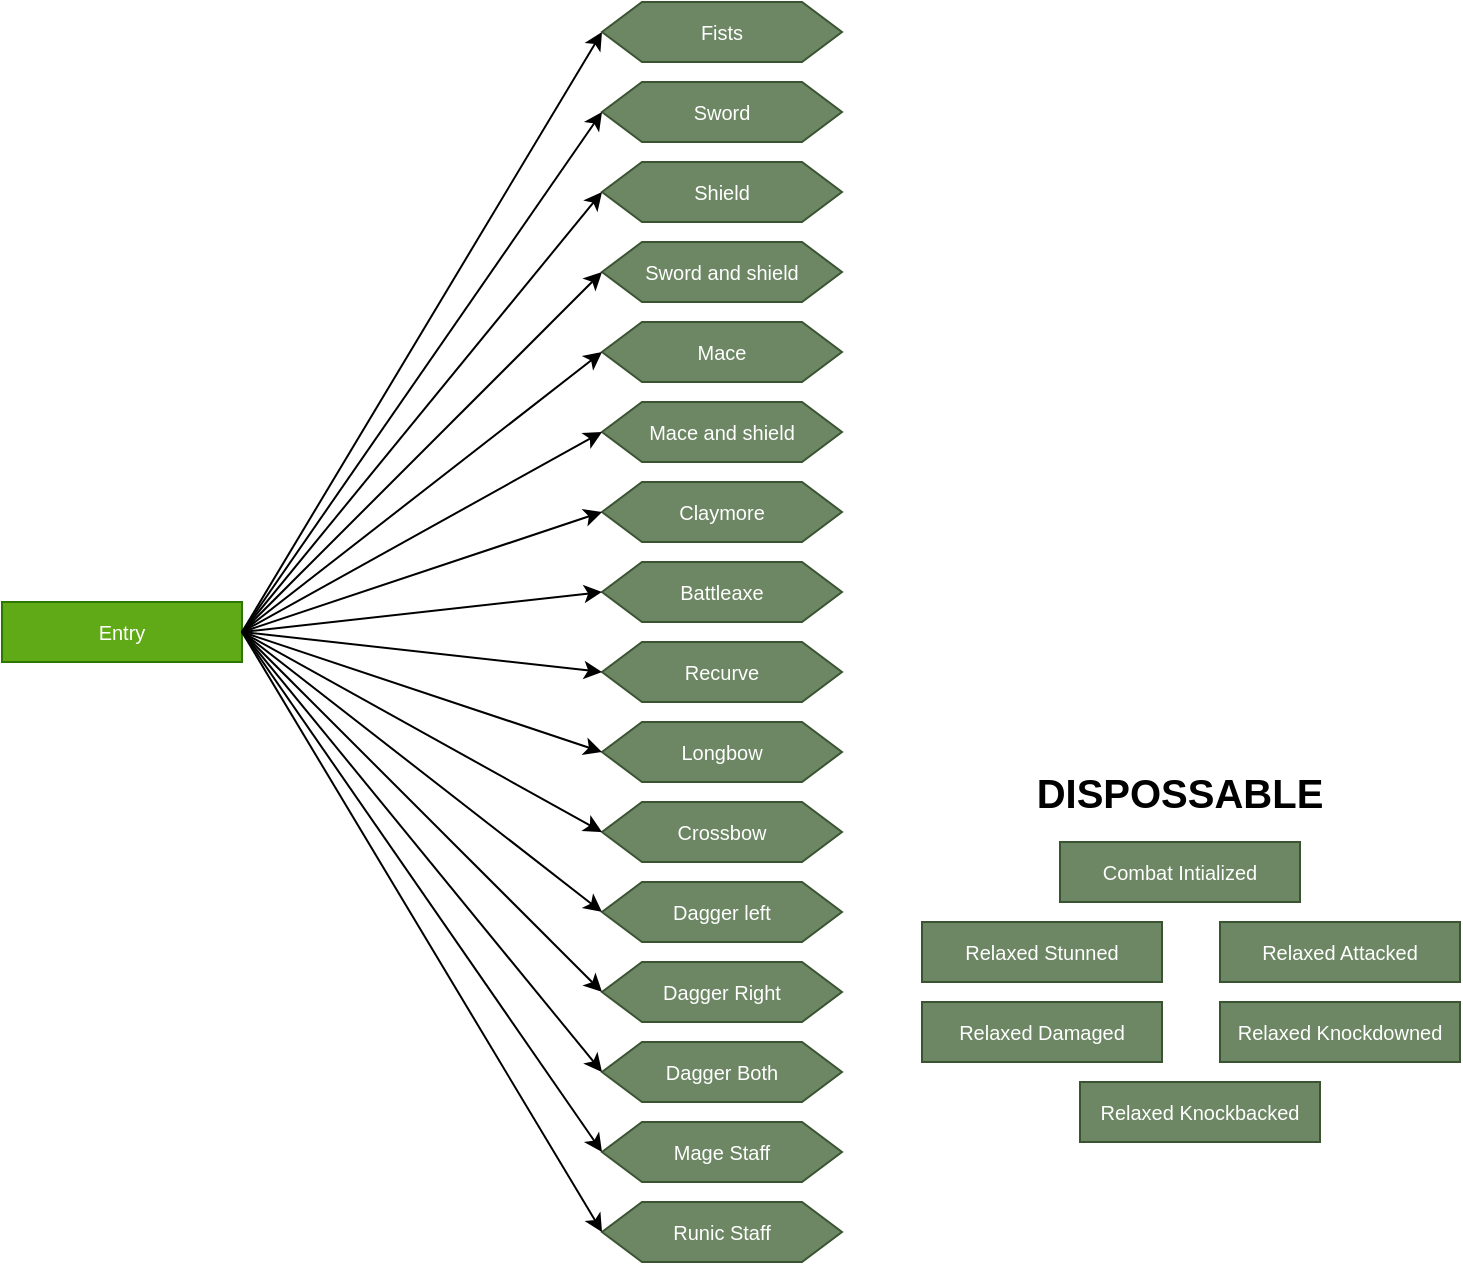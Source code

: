 <mxfile version="20.7.4" type="device" pages="21"><diagram id="NLr6UG9xp9-j_uDMWOHP" name="Alarmed Main"><mxGraphModel dx="2245" dy="828" grid="1" gridSize="10" guides="1" tooltips="1" connect="1" arrows="1" fold="1" page="1" pageScale="1" pageWidth="827" pageHeight="1169" math="0" shadow="0"><root><mxCell id="0"/><mxCell id="1" parent="0"/><mxCell id="_hSmal73CApuwWG5y75p-1" value="Entry" style="rounded=0;whiteSpace=wrap;html=1;strokeColor=#2D7600;fontSize=10;fillColor=#60a917;fontColor=#ffffff;" parent="1" vertex="1"><mxGeometry x="-280" y="720" width="120" height="30" as="geometry"/></mxCell><mxCell id="_hSmal73CApuwWG5y75p-3" value="" style="endArrow=classic;html=1;rounded=0;strokeColor=#000000;fontSize=10;entryX=0;entryY=0.5;entryDx=0;entryDy=0;exitX=1;exitY=0.5;exitDx=0;exitDy=0;" parent="1" source="_hSmal73CApuwWG5y75p-1" target="_hSmal73CApuwWG5y75p-41" edge="1"><mxGeometry width="50" height="50" relative="1" as="geometry"><mxPoint x="719" y="480" as="sourcePoint"/><mxPoint x="769" y="430" as="targetPoint"/></mxGeometry></mxCell><mxCell id="_hSmal73CApuwWG5y75p-4" value="Relaxed Damaged" style="rounded=0;whiteSpace=wrap;html=1;strokeColor=#3A5431;fontSize=10;fillColor=#6d8764;fontColor=#ffffff;" parent="1" vertex="1"><mxGeometry x="180" y="920" width="120" height="30" as="geometry"/></mxCell><mxCell id="_hSmal73CApuwWG5y75p-5" value="Relaxed Attacked" style="rounded=0;whiteSpace=wrap;html=1;strokeColor=#3A5431;fontSize=10;fillColor=#6d8764;fontColor=#ffffff;" parent="1" vertex="1"><mxGeometry x="329" y="880" width="120" height="30" as="geometry"/></mxCell><mxCell id="_hSmal73CApuwWG5y75p-6" value="Relaxed Stunned" style="rounded=0;whiteSpace=wrap;html=1;strokeColor=#3A5431;fontSize=10;fillColor=#6d8764;fontColor=#ffffff;" parent="1" vertex="1"><mxGeometry x="180" y="880" width="120" height="30" as="geometry"/></mxCell><mxCell id="_hSmal73CApuwWG5y75p-7" value="Relaxed Knockbacked" style="rounded=0;whiteSpace=wrap;html=1;strokeColor=#3A5431;fontSize=10;fillColor=#6d8764;fontColor=#ffffff;" parent="1" vertex="1"><mxGeometry x="259" y="960" width="120" height="30" as="geometry"/></mxCell><mxCell id="_hSmal73CApuwWG5y75p-8" value="Relaxed Knockdowned" style="rounded=0;whiteSpace=wrap;html=1;strokeColor=#3A5431;fontSize=10;fillColor=#6d8764;fontColor=#ffffff;" parent="1" vertex="1"><mxGeometry x="329" y="920" width="120" height="30" as="geometry"/></mxCell><mxCell id="_hSmal73CApuwWG5y75p-9" value="Combat Intialized" style="rounded=0;whiteSpace=wrap;html=1;strokeColor=#3A5431;fontSize=10;fillColor=#6d8764;fontColor=#ffffff;" parent="1" vertex="1"><mxGeometry x="249" y="840" width="120" height="30" as="geometry"/></mxCell><mxCell id="_hSmal73CApuwWG5y75p-36" value="&lt;b&gt;&lt;font style=&quot;font-size: 20px;&quot;&gt;DISPOSSABLE&lt;/font&gt;&lt;/b&gt;" style="text;html=1;strokeColor=none;fillColor=none;align=center;verticalAlign=middle;whiteSpace=wrap;rounded=0;fontSize=10;" parent="1" vertex="1"><mxGeometry x="204" y="800" width="210" height="30" as="geometry"/></mxCell><mxCell id="_hSmal73CApuwWG5y75p-41" value="Fists" style="shape=hexagon;perimeter=hexagonPerimeter2;whiteSpace=wrap;html=1;fixedSize=1;rounded=0;strokeColor=#3A5431;fontSize=10;fillColor=#6d8764;fontColor=#ffffff;" parent="1" vertex="1"><mxGeometry x="20" y="420" width="120" height="30" as="geometry"/></mxCell><mxCell id="_hSmal73CApuwWG5y75p-42" value="Sword" style="shape=hexagon;perimeter=hexagonPerimeter2;whiteSpace=wrap;html=1;fixedSize=1;rounded=0;strokeColor=#3A5431;fontSize=10;fillColor=#6d8764;fontColor=#ffffff;" parent="1" vertex="1"><mxGeometry x="20" y="460" width="120" height="30" as="geometry"/></mxCell><mxCell id="_hSmal73CApuwWG5y75p-43" value="Sword and shield" style="shape=hexagon;perimeter=hexagonPerimeter2;whiteSpace=wrap;html=1;fixedSize=1;rounded=0;strokeColor=#3A5431;fontSize=10;fillColor=#6d8764;fontColor=#ffffff;" parent="1" vertex="1"><mxGeometry x="20" y="540" width="120" height="30" as="geometry"/></mxCell><mxCell id="_hSmal73CApuwWG5y75p-44" value="Shield" style="shape=hexagon;perimeter=hexagonPerimeter2;whiteSpace=wrap;html=1;fixedSize=1;rounded=0;strokeColor=#3A5431;fontSize=10;fillColor=#6d8764;fontColor=#ffffff;" parent="1" vertex="1"><mxGeometry x="20" y="500" width="120" height="30" as="geometry"/></mxCell><mxCell id="_hSmal73CApuwWG5y75p-45" value="Mace" style="shape=hexagon;perimeter=hexagonPerimeter2;whiteSpace=wrap;html=1;fixedSize=1;rounded=0;strokeColor=#3A5431;fontSize=10;fillColor=#6d8764;fontColor=#ffffff;" parent="1" vertex="1"><mxGeometry x="20" y="580" width="120" height="30" as="geometry"/></mxCell><mxCell id="_hSmal73CApuwWG5y75p-46" value="Mace and shield" style="shape=hexagon;perimeter=hexagonPerimeter2;whiteSpace=wrap;html=1;fixedSize=1;rounded=0;strokeColor=#3A5431;fontSize=10;fillColor=#6d8764;fontColor=#ffffff;" parent="1" vertex="1"><mxGeometry x="20" y="620" width="120" height="30" as="geometry"/></mxCell><mxCell id="_hSmal73CApuwWG5y75p-47" value="Claymore" style="shape=hexagon;perimeter=hexagonPerimeter2;whiteSpace=wrap;html=1;fixedSize=1;rounded=0;strokeColor=#3A5431;fontSize=10;fillColor=#6d8764;fontColor=#ffffff;" parent="1" vertex="1"><mxGeometry x="20" y="660" width="120" height="30" as="geometry"/></mxCell><mxCell id="_hSmal73CApuwWG5y75p-49" value="Battleaxe" style="shape=hexagon;perimeter=hexagonPerimeter2;whiteSpace=wrap;html=1;fixedSize=1;rounded=0;strokeColor=#3A5431;fontSize=10;fillColor=#6d8764;fontColor=#ffffff;" parent="1" vertex="1"><mxGeometry x="20" y="700" width="120" height="30" as="geometry"/></mxCell><mxCell id="_hSmal73CApuwWG5y75p-50" value="Recurve" style="shape=hexagon;perimeter=hexagonPerimeter2;whiteSpace=wrap;html=1;fixedSize=1;rounded=0;strokeColor=#3A5431;fontSize=10;fillColor=#6d8764;fontColor=#ffffff;" parent="1" vertex="1"><mxGeometry x="20" y="740" width="120" height="30" as="geometry"/></mxCell><mxCell id="_hSmal73CApuwWG5y75p-51" value="Longbow" style="shape=hexagon;perimeter=hexagonPerimeter2;whiteSpace=wrap;html=1;fixedSize=1;rounded=0;strokeColor=#3A5431;fontSize=10;fillColor=#6d8764;fontColor=#ffffff;" parent="1" vertex="1"><mxGeometry x="20" y="780" width="120" height="30" as="geometry"/></mxCell><mxCell id="_hSmal73CApuwWG5y75p-52" value="Crossbow" style="shape=hexagon;perimeter=hexagonPerimeter2;whiteSpace=wrap;html=1;fixedSize=1;rounded=0;strokeColor=#3A5431;fontSize=10;fillColor=#6d8764;fontColor=#ffffff;" parent="1" vertex="1"><mxGeometry x="20" y="820" width="120" height="30" as="geometry"/></mxCell><mxCell id="_hSmal73CApuwWG5y75p-53" value="Dagger left" style="shape=hexagon;perimeter=hexagonPerimeter2;whiteSpace=wrap;html=1;fixedSize=1;rounded=0;strokeColor=#3A5431;fontSize=10;fillColor=#6d8764;fontColor=#ffffff;" parent="1" vertex="1"><mxGeometry x="20" y="860" width="120" height="30" as="geometry"/></mxCell><mxCell id="_hSmal73CApuwWG5y75p-54" value="Dagger Right" style="shape=hexagon;perimeter=hexagonPerimeter2;whiteSpace=wrap;html=1;fixedSize=1;rounded=0;strokeColor=#3A5431;fontSize=10;fillColor=#6d8764;fontColor=#ffffff;" parent="1" vertex="1"><mxGeometry x="20" y="900" width="120" height="30" as="geometry"/></mxCell><mxCell id="_hSmal73CApuwWG5y75p-55" value="Dagger Both" style="shape=hexagon;perimeter=hexagonPerimeter2;whiteSpace=wrap;html=1;fixedSize=1;rounded=0;strokeColor=#3A5431;fontSize=10;fillColor=#6d8764;fontColor=#ffffff;" parent="1" vertex="1"><mxGeometry x="20" y="940" width="120" height="30" as="geometry"/></mxCell><mxCell id="_hSmal73CApuwWG5y75p-56" value="Mage Staff" style="shape=hexagon;perimeter=hexagonPerimeter2;whiteSpace=wrap;html=1;fixedSize=1;rounded=0;strokeColor=#3A5431;fontSize=10;fillColor=#6d8764;fontColor=#ffffff;" parent="1" vertex="1"><mxGeometry x="20" y="980" width="120" height="30" as="geometry"/></mxCell><mxCell id="_hSmal73CApuwWG5y75p-57" value="Runic Staff" style="shape=hexagon;perimeter=hexagonPerimeter2;whiteSpace=wrap;html=1;fixedSize=1;rounded=0;strokeColor=#3A5431;fontSize=10;fillColor=#6d8764;fontColor=#ffffff;" parent="1" vertex="1"><mxGeometry x="20" y="1020" width="120" height="30" as="geometry"/></mxCell><mxCell id="_hSmal73CApuwWG5y75p-58" value="" style="endArrow=classic;html=1;rounded=0;strokeColor=#000000;fontSize=10;entryX=0;entryY=0.5;entryDx=0;entryDy=0;exitX=1;exitY=0.5;exitDx=0;exitDy=0;" parent="1" source="_hSmal73CApuwWG5y75p-1" target="_hSmal73CApuwWG5y75p-42" edge="1"><mxGeometry width="50" height="50" relative="1" as="geometry"><mxPoint x="-150" y="745" as="sourcePoint"/><mxPoint x="30" y="445.0" as="targetPoint"/></mxGeometry></mxCell><mxCell id="_hSmal73CApuwWG5y75p-59" value="" style="endArrow=classic;html=1;rounded=0;strokeColor=#000000;fontSize=10;entryX=0;entryY=0.5;entryDx=0;entryDy=0;exitX=1;exitY=0.5;exitDx=0;exitDy=0;" parent="1" source="_hSmal73CApuwWG5y75p-1" target="_hSmal73CApuwWG5y75p-43" edge="1"><mxGeometry width="50" height="50" relative="1" as="geometry"><mxPoint x="-150" y="745" as="sourcePoint"/><mxPoint x="30" y="485" as="targetPoint"/></mxGeometry></mxCell><mxCell id="_hSmal73CApuwWG5y75p-60" value="" style="endArrow=classic;html=1;rounded=0;strokeColor=#000000;fontSize=10;entryX=0;entryY=0.5;entryDx=0;entryDy=0;exitX=1;exitY=0.5;exitDx=0;exitDy=0;" parent="1" source="_hSmal73CApuwWG5y75p-1" target="_hSmal73CApuwWG5y75p-44" edge="1"><mxGeometry width="50" height="50" relative="1" as="geometry"><mxPoint x="-150" y="745" as="sourcePoint"/><mxPoint x="30" y="525" as="targetPoint"/></mxGeometry></mxCell><mxCell id="_hSmal73CApuwWG5y75p-61" value="" style="endArrow=classic;html=1;rounded=0;strokeColor=#000000;fontSize=10;entryX=0;entryY=0.5;entryDx=0;entryDy=0;exitX=1;exitY=0.5;exitDx=0;exitDy=0;" parent="1" source="_hSmal73CApuwWG5y75p-1" target="_hSmal73CApuwWG5y75p-45" edge="1"><mxGeometry width="50" height="50" relative="1" as="geometry"><mxPoint x="-150" y="745" as="sourcePoint"/><mxPoint x="30" y="565" as="targetPoint"/></mxGeometry></mxCell><mxCell id="_hSmal73CApuwWG5y75p-62" value="" style="endArrow=classic;html=1;rounded=0;strokeColor=#000000;fontSize=10;entryX=0;entryY=0.5;entryDx=0;entryDy=0;exitX=1;exitY=0.5;exitDx=0;exitDy=0;" parent="1" source="_hSmal73CApuwWG5y75p-1" target="_hSmal73CApuwWG5y75p-46" edge="1"><mxGeometry width="50" height="50" relative="1" as="geometry"><mxPoint x="-150" y="745" as="sourcePoint"/><mxPoint x="30" y="605" as="targetPoint"/></mxGeometry></mxCell><mxCell id="_hSmal73CApuwWG5y75p-63" value="" style="endArrow=classic;html=1;rounded=0;strokeColor=#000000;fontSize=10;entryX=0;entryY=0.5;entryDx=0;entryDy=0;exitX=1;exitY=0.5;exitDx=0;exitDy=0;" parent="1" source="_hSmal73CApuwWG5y75p-1" target="_hSmal73CApuwWG5y75p-47" edge="1"><mxGeometry width="50" height="50" relative="1" as="geometry"><mxPoint x="-150" y="745" as="sourcePoint"/><mxPoint x="30" y="645" as="targetPoint"/></mxGeometry></mxCell><mxCell id="_hSmal73CApuwWG5y75p-64" value="" style="endArrow=classic;html=1;rounded=0;strokeColor=#000000;fontSize=10;entryX=0;entryY=0.5;entryDx=0;entryDy=0;exitX=1;exitY=0.5;exitDx=0;exitDy=0;" parent="1" source="_hSmal73CApuwWG5y75p-1" target="_hSmal73CApuwWG5y75p-49" edge="1"><mxGeometry width="50" height="50" relative="1" as="geometry"><mxPoint x="-130" y="740" as="sourcePoint"/><mxPoint x="30" y="685" as="targetPoint"/></mxGeometry></mxCell><mxCell id="_hSmal73CApuwWG5y75p-65" value="" style="endArrow=classic;html=1;rounded=0;strokeColor=#000000;fontSize=10;entryX=0;entryY=0.5;entryDx=0;entryDy=0;exitX=1;exitY=0.5;exitDx=0;exitDy=0;" parent="1" source="_hSmal73CApuwWG5y75p-1" target="_hSmal73CApuwWG5y75p-50" edge="1"><mxGeometry width="50" height="50" relative="1" as="geometry"><mxPoint x="-140" y="760" as="sourcePoint"/><mxPoint x="30" y="725" as="targetPoint"/></mxGeometry></mxCell><mxCell id="_hSmal73CApuwWG5y75p-66" value="" style="endArrow=classic;html=1;rounded=0;strokeColor=#000000;fontSize=10;entryX=0;entryY=0.5;entryDx=0;entryDy=0;exitX=1;exitY=0.5;exitDx=0;exitDy=0;" parent="1" source="_hSmal73CApuwWG5y75p-1" target="_hSmal73CApuwWG5y75p-51" edge="1"><mxGeometry width="50" height="50" relative="1" as="geometry"><mxPoint x="-150" y="745" as="sourcePoint"/><mxPoint x="30" y="765" as="targetPoint"/></mxGeometry></mxCell><mxCell id="_hSmal73CApuwWG5y75p-67" value="" style="endArrow=classic;html=1;rounded=0;strokeColor=#000000;fontSize=10;entryX=0;entryY=0.5;entryDx=0;entryDy=0;exitX=1;exitY=0.5;exitDx=0;exitDy=0;" parent="1" source="_hSmal73CApuwWG5y75p-1" target="_hSmal73CApuwWG5y75p-52" edge="1"><mxGeometry width="50" height="50" relative="1" as="geometry"><mxPoint x="-150" y="745" as="sourcePoint"/><mxPoint x="30" y="805" as="targetPoint"/></mxGeometry></mxCell><mxCell id="_hSmal73CApuwWG5y75p-68" value="" style="endArrow=classic;html=1;rounded=0;strokeColor=#000000;fontSize=10;entryX=0;entryY=0.5;entryDx=0;entryDy=0;exitX=1;exitY=0.5;exitDx=0;exitDy=0;" parent="1" source="_hSmal73CApuwWG5y75p-1" target="_hSmal73CApuwWG5y75p-53" edge="1"><mxGeometry width="50" height="50" relative="1" as="geometry"><mxPoint x="-150" y="745" as="sourcePoint"/><mxPoint x="30" y="845" as="targetPoint"/></mxGeometry></mxCell><mxCell id="_hSmal73CApuwWG5y75p-69" value="" style="endArrow=classic;html=1;rounded=0;strokeColor=#000000;fontSize=10;entryX=0;entryY=0.5;entryDx=0;entryDy=0;exitX=1;exitY=0.5;exitDx=0;exitDy=0;" parent="1" source="_hSmal73CApuwWG5y75p-1" target="_hSmal73CApuwWG5y75p-54" edge="1"><mxGeometry width="50" height="50" relative="1" as="geometry"><mxPoint x="-150" y="745" as="sourcePoint"/><mxPoint x="30" y="885" as="targetPoint"/></mxGeometry></mxCell><mxCell id="_hSmal73CApuwWG5y75p-70" value="" style="endArrow=classic;html=1;rounded=0;strokeColor=#000000;fontSize=10;entryX=0;entryY=0.5;entryDx=0;entryDy=0;exitX=1;exitY=0.5;exitDx=0;exitDy=0;" parent="1" source="_hSmal73CApuwWG5y75p-1" target="_hSmal73CApuwWG5y75p-55" edge="1"><mxGeometry width="50" height="50" relative="1" as="geometry"><mxPoint x="-150" y="745" as="sourcePoint"/><mxPoint x="30" y="925" as="targetPoint"/></mxGeometry></mxCell><mxCell id="_hSmal73CApuwWG5y75p-71" value="" style="endArrow=classic;html=1;rounded=0;strokeColor=#000000;fontSize=10;entryX=0;entryY=0.5;entryDx=0;entryDy=0;exitX=1;exitY=0.5;exitDx=0;exitDy=0;" parent="1" source="_hSmal73CApuwWG5y75p-1" target="_hSmal73CApuwWG5y75p-56" edge="1"><mxGeometry width="50" height="50" relative="1" as="geometry"><mxPoint x="-150" y="745" as="sourcePoint"/><mxPoint x="30" y="965" as="targetPoint"/></mxGeometry></mxCell><mxCell id="_hSmal73CApuwWG5y75p-72" value="" style="endArrow=classic;html=1;rounded=0;strokeColor=#000000;fontSize=10;entryX=0;entryY=0.5;entryDx=0;entryDy=0;exitX=1;exitY=0.5;exitDx=0;exitDy=0;" parent="1" source="_hSmal73CApuwWG5y75p-1" target="_hSmal73CApuwWG5y75p-57" edge="1"><mxGeometry width="50" height="50" relative="1" as="geometry"><mxPoint x="-150" y="745" as="sourcePoint"/><mxPoint x="30" y="1005" as="targetPoint"/></mxGeometry></mxCell></root></mxGraphModel></diagram><diagram id="xrI2uhC1UF7Crx1yIVeW" name="Armed Damaged"><mxGraphModel dx="1418" dy="828" grid="1" gridSize="10" guides="1" tooltips="1" connect="1" arrows="1" fold="1" page="1" pageScale="1" pageWidth="827" pageHeight="1169" math="0" shadow="0"><root><mxCell id="0"/><mxCell id="1" parent="0"/><mxCell id="8XvH9zE0XwIkSg4UEEyC-1" value="Entry" style="rounded=0;whiteSpace=wrap;html=1;strokeColor=#2D7600;fontSize=10;fillColor=#60a917;fontColor=#ffffff;" parent="1" vertex="1"><mxGeometry x="340" y="250" width="120" height="30" as="geometry"/></mxCell><mxCell id="8XvH9zE0XwIkSg4UEEyC-2" value="Armed attacked Front" style="rounded=1;whiteSpace=wrap;html=1;strokeColor=#314354;fontSize=10;fillColor=#647687;fontColor=#ffffff;" parent="1" vertex="1"><mxGeometry x="260" y="340" width="120" height="30" as="geometry"/></mxCell><mxCell id="8XvH9zE0XwIkSg4UEEyC-3" value="" style="endArrow=classic;html=1;rounded=0;strokeColor=#000000;fontSize=10;entryX=0.5;entryY=0;entryDx=0;entryDy=0;exitX=0.5;exitY=1;exitDx=0;exitDy=0;" parent="1" source="8XvH9zE0XwIkSg4UEEyC-1" target="8XvH9zE0XwIkSg4UEEyC-2" edge="1"><mxGeometry width="50" height="50" relative="1" as="geometry"><mxPoint x="340" y="170" as="sourcePoint"/><mxPoint x="390" y="120" as="targetPoint"/></mxGeometry></mxCell><mxCell id="8XvH9zE0XwIkSg4UEEyC-4" value="Fists Main" style="shape=hexagon;perimeter=hexagonPerimeter2;whiteSpace=wrap;html=1;fixedSize=1;rounded=0;strokeColor=#314354;fontSize=10;fillColor=#647687;fontColor=#ffffff;" parent="1" vertex="1"><mxGeometry x="340" y="510" width="120" height="25" as="geometry"/></mxCell><mxCell id="8XvH9zE0XwIkSg4UEEyC-5" value="" style="endArrow=classic;html=1;rounded=0;strokeColor=#000000;fontSize=14;entryX=0.5;entryY=0;entryDx=0;entryDy=0;exitX=0.5;exitY=1;exitDx=0;exitDy=0;" parent="1" source="8XvH9zE0XwIkSg4UEEyC-2" target="8XvH9zE0XwIkSg4UEEyC-4" edge="1"><mxGeometry width="50" height="50" relative="1" as="geometry"><mxPoint x="190" y="390" as="sourcePoint"/><mxPoint x="240" y="340" as="targetPoint"/></mxGeometry></mxCell><mxCell id="8XvH9zE0XwIkSg4UEEyC-6" value="Armed attacked Back" style="rounded=1;whiteSpace=wrap;html=1;strokeColor=#314354;fontSize=10;fillColor=#647687;fontColor=#ffffff;" parent="1" vertex="1"><mxGeometry x="420" y="340" width="120" height="30" as="geometry"/></mxCell><mxCell id="8XvH9zE0XwIkSg4UEEyC-7" value="Armed attacked Left" style="rounded=1;whiteSpace=wrap;html=1;strokeColor=#314354;fontSize=10;fillColor=#647687;fontColor=#ffffff;" parent="1" vertex="1"><mxGeometry x="100" y="340" width="120" height="30" as="geometry"/></mxCell><mxCell id="8XvH9zE0XwIkSg4UEEyC-8" value="Armed attacked right" style="rounded=1;whiteSpace=wrap;html=1;strokeColor=#314354;fontSize=10;fillColor=#647687;fontColor=#ffffff;" parent="1" vertex="1"><mxGeometry x="570" y="340" width="120" height="30" as="geometry"/></mxCell><mxCell id="8XvH9zE0XwIkSg4UEEyC-9" value="" style="endArrow=classic;html=1;rounded=0;strokeColor=#000000;fontSize=10;entryX=0.5;entryY=0;entryDx=0;entryDy=0;exitX=0.5;exitY=1;exitDx=0;exitDy=0;" parent="1" source="8XvH9zE0XwIkSg4UEEyC-1" target="8XvH9zE0XwIkSg4UEEyC-6" edge="1"><mxGeometry width="50" height="50" relative="1" as="geometry"><mxPoint x="410" y="290" as="sourcePoint"/><mxPoint x="330" y="350" as="targetPoint"/></mxGeometry></mxCell><mxCell id="8XvH9zE0XwIkSg4UEEyC-10" value="" style="endArrow=classic;html=1;rounded=0;strokeColor=#000000;fontSize=10;entryX=0.5;entryY=0;entryDx=0;entryDy=0;exitX=0.5;exitY=1;exitDx=0;exitDy=0;" parent="1" source="8XvH9zE0XwIkSg4UEEyC-1" target="8XvH9zE0XwIkSg4UEEyC-8" edge="1"><mxGeometry width="50" height="50" relative="1" as="geometry"><mxPoint x="410" y="290" as="sourcePoint"/><mxPoint x="490" y="350" as="targetPoint"/></mxGeometry></mxCell><mxCell id="8XvH9zE0XwIkSg4UEEyC-11" value="" style="endArrow=classic;html=1;rounded=0;strokeColor=#000000;fontSize=10;entryX=0.5;entryY=0;entryDx=0;entryDy=0;exitX=0.5;exitY=1;exitDx=0;exitDy=0;" parent="1" source="8XvH9zE0XwIkSg4UEEyC-1" target="8XvH9zE0XwIkSg4UEEyC-7" edge="1"><mxGeometry width="50" height="50" relative="1" as="geometry"><mxPoint x="410" y="290" as="sourcePoint"/><mxPoint x="640" y="350" as="targetPoint"/></mxGeometry></mxCell><mxCell id="8XvH9zE0XwIkSg4UEEyC-12" value="" style="endArrow=classic;html=1;rounded=0;strokeColor=#000000;fontSize=14;entryX=0.5;entryY=0;entryDx=0;entryDy=0;exitX=0.5;exitY=1;exitDx=0;exitDy=0;" parent="1" edge="1"><mxGeometry width="50" height="50" relative="1" as="geometry"><mxPoint x="480" y="370" as="sourcePoint"/><mxPoint x="400" y="510" as="targetPoint"/></mxGeometry></mxCell><mxCell id="8XvH9zE0XwIkSg4UEEyC-13" value="" style="endArrow=classic;html=1;rounded=0;strokeColor=#000000;fontSize=14;entryX=0.5;entryY=0;entryDx=0;entryDy=0;exitX=0.5;exitY=1;exitDx=0;exitDy=0;" parent="1" source="8XvH9zE0XwIkSg4UEEyC-8" target="8XvH9zE0XwIkSg4UEEyC-4" edge="1"><mxGeometry width="50" height="50" relative="1" as="geometry"><mxPoint x="490" y="380" as="sourcePoint"/><mxPoint x="410" y="520" as="targetPoint"/></mxGeometry></mxCell><mxCell id="8XvH9zE0XwIkSg4UEEyC-14" value="" style="endArrow=classic;html=1;rounded=0;strokeColor=#000000;fontSize=14;entryX=0.5;entryY=0;entryDx=0;entryDy=0;exitX=0.5;exitY=1;exitDx=0;exitDy=0;" parent="1" source="8XvH9zE0XwIkSg4UEEyC-7" target="8XvH9zE0XwIkSg4UEEyC-4" edge="1"><mxGeometry width="50" height="50" relative="1" as="geometry"><mxPoint x="640" y="380" as="sourcePoint"/><mxPoint x="410" y="520" as="targetPoint"/></mxGeometry></mxCell></root></mxGraphModel></diagram><diagram id="66hBIGQumPzJ6mb0jQ-5" name="Armed Stunned"><mxGraphModel dx="1418" dy="828" grid="1" gridSize="10" guides="1" tooltips="1" connect="1" arrows="1" fold="1" page="1" pageScale="1" pageWidth="827" pageHeight="1169" math="0" shadow="0"><root><mxCell id="0"/><mxCell id="1" parent="0"/><mxCell id="PRw9p7STdV93hh61mDs9-1" value="Entry" style="rounded=0;whiteSpace=wrap;html=1;strokeColor=#2D7600;fontSize=10;fillColor=#60a917;fontColor=#ffffff;" parent="1" vertex="1"><mxGeometry x="340" y="250" width="120" height="30" as="geometry"/></mxCell><mxCell id="PRw9p7STdV93hh61mDs9-2" value="Armed Stunned" style="rounded=1;whiteSpace=wrap;html=1;strokeColor=#BD7000;fontSize=10;fillColor=#f0a30a;fontColor=#000000;" parent="1" vertex="1"><mxGeometry x="340" y="330" width="120" height="30" as="geometry"/></mxCell><mxCell id="PRw9p7STdV93hh61mDs9-3" value="" style="endArrow=classic;html=1;rounded=0;strokeColor=#000000;fontSize=10;entryX=0.5;entryY=0;entryDx=0;entryDy=0;exitX=0.5;exitY=1;exitDx=0;exitDy=0;" parent="1" source="PRw9p7STdV93hh61mDs9-1" target="PRw9p7STdV93hh61mDs9-2" edge="1"><mxGeometry width="50" height="50" relative="1" as="geometry"><mxPoint x="340" y="170" as="sourcePoint"/><mxPoint x="390" y="120" as="targetPoint"/></mxGeometry></mxCell><mxCell id="PRw9p7STdV93hh61mDs9-4" value="Fists Main" style="shape=hexagon;perimeter=hexagonPerimeter2;whiteSpace=wrap;html=1;fixedSize=1;rounded=0;strokeColor=#314354;fontSize=10;fillColor=#647687;fontColor=#ffffff;" parent="1" vertex="1"><mxGeometry x="340" y="410" width="120" height="25" as="geometry"/></mxCell><mxCell id="PRw9p7STdV93hh61mDs9-5" value="" style="endArrow=classic;html=1;rounded=0;strokeColor=#000000;fontSize=14;entryX=0.5;entryY=0;entryDx=0;entryDy=0;exitX=0.5;exitY=1;exitDx=0;exitDy=0;" parent="1" source="PRw9p7STdV93hh61mDs9-2" target="PRw9p7STdV93hh61mDs9-4" edge="1"><mxGeometry width="50" height="50" relative="1" as="geometry"><mxPoint x="190" y="390" as="sourcePoint"/><mxPoint x="240" y="340" as="targetPoint"/></mxGeometry></mxCell></root></mxGraphModel></diagram><diagram id="H-ejW1PWg_eSmCJYQ-Jl" name="Armed KnockDown"><mxGraphModel dx="1418" dy="828" grid="1" gridSize="10" guides="1" tooltips="1" connect="1" arrows="1" fold="1" page="1" pageScale="1" pageWidth="827" pageHeight="1169" math="0" shadow="0"><root><mxCell id="0"/><mxCell id="1" parent="0"/><mxCell id="GSTSYUQULKN5Rl7Jz2bd-1" value="Entry" style="rounded=0;whiteSpace=wrap;html=1;strokeColor=#2D7600;fontSize=10;fillColor=#60a917;fontColor=#ffffff;" parent="1" vertex="1"><mxGeometry x="340" y="250" width="120" height="30" as="geometry"/></mxCell><mxCell id="GSTSYUQULKN5Rl7Jz2bd-2" value="Armed&amp;nbsp; Knockdown" style="rounded=1;whiteSpace=wrap;html=1;strokeColor=#BD7000;fontSize=10;fillColor=#f0a30a;fontColor=#000000;" parent="1" vertex="1"><mxGeometry x="340" y="330" width="120" height="30" as="geometry"/></mxCell><mxCell id="GSTSYUQULKN5Rl7Jz2bd-3" value="" style="endArrow=classic;html=1;rounded=0;strokeColor=#000000;fontSize=10;entryX=0.5;entryY=0;entryDx=0;entryDy=0;exitX=0.5;exitY=1;exitDx=0;exitDy=0;" parent="1" source="GSTSYUQULKN5Rl7Jz2bd-1" target="GSTSYUQULKN5Rl7Jz2bd-2" edge="1"><mxGeometry width="50" height="50" relative="1" as="geometry"><mxPoint x="340" y="170" as="sourcePoint"/><mxPoint x="390" y="120" as="targetPoint"/></mxGeometry></mxCell><mxCell id="GSTSYUQULKN5Rl7Jz2bd-4" value="Armed Main" style="shape=hexagon;perimeter=hexagonPerimeter2;whiteSpace=wrap;html=1;fixedSize=1;rounded=0;strokeColor=#314354;fontSize=10;fillColor=#647687;fontColor=#ffffff;" parent="1" vertex="1"><mxGeometry x="340" y="420" width="120" height="25" as="geometry"/></mxCell><mxCell id="GSTSYUQULKN5Rl7Jz2bd-5" value="" style="endArrow=classic;html=1;rounded=0;strokeColor=#000000;fontSize=14;entryX=0.5;entryY=0;entryDx=0;entryDy=0;exitX=0.5;exitY=1;exitDx=0;exitDy=0;" parent="1" source="GSTSYUQULKN5Rl7Jz2bd-2" target="GSTSYUQULKN5Rl7Jz2bd-4" edge="1"><mxGeometry width="50" height="50" relative="1" as="geometry"><mxPoint x="190" y="390" as="sourcePoint"/><mxPoint x="240" y="340" as="targetPoint"/></mxGeometry></mxCell></root></mxGraphModel></diagram><diagram id="RhsnsfecRU4UvFRbrVzd" name="Armed Konckback"><mxGraphModel dx="1418" dy="828" grid="1" gridSize="10" guides="1" tooltips="1" connect="1" arrows="1" fold="1" page="1" pageScale="1" pageWidth="827" pageHeight="1169" math="0" shadow="0"><root><mxCell id="0"/><mxCell id="1" parent="0"/><mxCell id="mwIsvuKUOK2jRinfDYBn-1" value="Entry" style="rounded=0;whiteSpace=wrap;html=1;strokeColor=#2D7600;fontSize=10;fillColor=#60a917;fontColor=#ffffff;" parent="1" vertex="1"><mxGeometry x="340" y="250" width="120" height="30" as="geometry"/></mxCell><mxCell id="mwIsvuKUOK2jRinfDYBn-2" value="Armed Knockbacked" style="rounded=1;whiteSpace=wrap;html=1;strokeColor=#BD7000;fontSize=10;fillColor=#f0a30a;fontColor=#000000;" parent="1" vertex="1"><mxGeometry x="340" y="330" width="120" height="30" as="geometry"/></mxCell><mxCell id="mwIsvuKUOK2jRinfDYBn-3" value="" style="endArrow=classic;html=1;rounded=0;strokeColor=#000000;fontSize=10;entryX=0.5;entryY=0;entryDx=0;entryDy=0;exitX=0.5;exitY=1;exitDx=0;exitDy=0;" parent="1" source="mwIsvuKUOK2jRinfDYBn-1" target="mwIsvuKUOK2jRinfDYBn-2" edge="1"><mxGeometry width="50" height="50" relative="1" as="geometry"><mxPoint x="340" y="170" as="sourcePoint"/><mxPoint x="390" y="120" as="targetPoint"/></mxGeometry></mxCell><mxCell id="mwIsvuKUOK2jRinfDYBn-4" value="Armed Main" style="shape=hexagon;perimeter=hexagonPerimeter2;whiteSpace=wrap;html=1;fixedSize=1;rounded=0;strokeColor=#314354;fontSize=10;fillColor=#647687;fontColor=#ffffff;" parent="1" vertex="1"><mxGeometry x="340" y="410" width="120" height="25" as="geometry"/></mxCell><mxCell id="mwIsvuKUOK2jRinfDYBn-5" value="" style="endArrow=classic;html=1;rounded=0;strokeColor=#000000;fontSize=14;entryX=0.5;entryY=0;entryDx=0;entryDy=0;exitX=0.5;exitY=1;exitDx=0;exitDy=0;" parent="1" source="mwIsvuKUOK2jRinfDYBn-2" target="mwIsvuKUOK2jRinfDYBn-4" edge="1"><mxGeometry width="50" height="50" relative="1" as="geometry"><mxPoint x="190" y="390" as="sourcePoint"/><mxPoint x="240" y="340" as="targetPoint"/></mxGeometry></mxCell></root></mxGraphModel></diagram><diagram id="h7IxfHlVjpsmBk5J61nn" name="Armed Jumping"><mxGraphModel dx="1418" dy="828" grid="1" gridSize="10" guides="1" tooltips="1" connect="1" arrows="1" fold="1" page="1" pageScale="1" pageWidth="827" pageHeight="1169" math="0" shadow="0"><root><mxCell id="0"/><mxCell id="1" parent="0"/><mxCell id="A6YETu-pEdIDYc9Kw-zl-1" value="Entry" style="rounded=0;whiteSpace=wrap;html=1;strokeColor=#2D7600;fontSize=10;fillColor=#60a917;fontColor=#ffffff;" parent="1" vertex="1"><mxGeometry x="300" y="190" width="120" height="30" as="geometry"/></mxCell><mxCell id="A6YETu-pEdIDYc9Kw-zl-2" value="Armed Jumping" style="rounded=1;whiteSpace=wrap;html=1;strokeColor=#BD7000;fontSize=10;fillColor=#f0a30a;fontColor=#000000;" parent="1" vertex="1"><mxGeometry x="300" y="290" width="120" height="30" as="geometry"/></mxCell><mxCell id="A6YETu-pEdIDYc9Kw-zl-3" value="" style="endArrow=classic;html=1;rounded=0;strokeColor=#000000;fontSize=10;entryX=0.5;entryY=0;entryDx=0;entryDy=0;exitX=0.5;exitY=1;exitDx=0;exitDy=0;" parent="1" source="A6YETu-pEdIDYc9Kw-zl-2" target="A6YETu-pEdIDYc9Kw-zl-4" edge="1"><mxGeometry width="50" height="50" relative="1" as="geometry"><mxPoint x="660" y="620" as="sourcePoint"/><mxPoint x="360" y="525" as="targetPoint"/></mxGeometry></mxCell><mxCell id="A6YETu-pEdIDYc9Kw-zl-4" value="Armed Falling" style="shape=hexagon;perimeter=hexagonPerimeter2;whiteSpace=wrap;html=1;fixedSize=1;rounded=0;strokeColor=#314354;fontSize=10;fillColor=#647687;fontColor=#ffffff;" parent="1" vertex="1"><mxGeometry x="300" y="410" width="120" height="25" as="geometry"/></mxCell><mxCell id="A6YETu-pEdIDYc9Kw-zl-5" value="" style="endArrow=classic;html=1;rounded=0;strokeColor=#000000;fontSize=14;entryX=0.5;entryY=0;entryDx=0;entryDy=0;exitX=0.5;exitY=1;exitDx=0;exitDy=0;" parent="1" source="A6YETu-pEdIDYc9Kw-zl-1" target="A6YETu-pEdIDYc9Kw-zl-2" edge="1"><mxGeometry width="50" height="50" relative="1" as="geometry"><mxPoint x="300" y="270" as="sourcePoint"/><mxPoint x="350" y="220" as="targetPoint"/></mxGeometry></mxCell></root></mxGraphModel></diagram><diagram id="MQZx-Cz9TYdmy2bjT3eY" name="Armed Death"><mxGraphModel dx="1418" dy="828" grid="1" gridSize="10" guides="1" tooltips="1" connect="1" arrows="1" fold="1" page="1" pageScale="1" pageWidth="827" pageHeight="1169" math="0" shadow="0"><root><mxCell id="0"/><mxCell id="1" parent="0"/><mxCell id="6-UCmRpEuHEHbZLv3R1T-1" value="Entry" style="rounded=0;whiteSpace=wrap;html=1;strokeColor=#2D7600;fontSize=10;fillColor=#60a917;fontColor=#ffffff;" parent="1" vertex="1"><mxGeometry x="340" y="250" width="120" height="30" as="geometry"/></mxCell><mxCell id="6-UCmRpEuHEHbZLv3R1T-2" value="Armed Death" style="rounded=1;whiteSpace=wrap;html=1;strokeColor=#BD7000;fontSize=10;fillColor=#f0a30a;fontColor=#000000;" parent="1" vertex="1"><mxGeometry x="340" y="330" width="120" height="30" as="geometry"/></mxCell><mxCell id="6-UCmRpEuHEHbZLv3R1T-3" value="" style="endArrow=classic;html=1;rounded=0;strokeColor=#000000;fontSize=10;entryX=0.5;entryY=0;entryDx=0;entryDy=0;exitX=0.5;exitY=1;exitDx=0;exitDy=0;" parent="1" source="6-UCmRpEuHEHbZLv3R1T-1" target="6-UCmRpEuHEHbZLv3R1T-2" edge="1"><mxGeometry width="50" height="50" relative="1" as="geometry"><mxPoint x="340" y="170" as="sourcePoint"/><mxPoint x="390" y="120" as="targetPoint"/></mxGeometry></mxCell></root></mxGraphModel></diagram><diagram id="BuOoH4-pUDVAFK_18n0H" name="Armed Moving"><mxGraphModel dx="1418" dy="828" grid="1" gridSize="10" guides="1" tooltips="1" connect="1" arrows="1" fold="1" page="1" pageScale="1" pageWidth="827" pageHeight="1169" math="0" shadow="0"><root><mxCell id="0"/><mxCell id="1" parent="0"/><mxCell id="minA1LNKWEs-pZUP5VMV-1" value="Entry" style="rounded=0;whiteSpace=wrap;html=1;strokeColor=#2D7600;fontSize=10;fillColor=#60a917;fontColor=#ffffff;" parent="1" vertex="1"><mxGeometry x="300" y="220" width="120" height="30" as="geometry"/></mxCell><mxCell id="minA1LNKWEs-pZUP5VMV-2" value="Armed Walk" style="rounded=1;whiteSpace=wrap;html=1;strokeColor=#3A5431;fontSize=10;fillColor=#6d8764;fontColor=#ffffff;" parent="1" vertex="1"><mxGeometry x="120" y="320" width="120" height="30" as="geometry"/></mxCell><mxCell id="minA1LNKWEs-pZUP5VMV-3" value="Armed Running" style="rounded=1;whiteSpace=wrap;html=1;strokeColor=#3A5431;fontSize=10;fillColor=#6d8764;fontColor=#ffffff;" parent="1" vertex="1"><mxGeometry x="300" y="400" width="120" height="30" as="geometry"/></mxCell><mxCell id="minA1LNKWEs-pZUP5VMV-4" value="Armed Fast Running" style="rounded=1;whiteSpace=wrap;html=1;strokeColor=#3A5431;fontSize=10;fillColor=#6d8764;fontColor=#ffffff;" parent="1" vertex="1"><mxGeometry x="480" y="320" width="120" height="30" as="geometry"/></mxCell><mxCell id="minA1LNKWEs-pZUP5VMV-5" value="" style="endArrow=classic;html=1;rounded=0;strokeColor=#000000;fontSize=10;entryX=0.5;entryY=0;entryDx=0;entryDy=0;startArrow=none;" parent="1" target="minA1LNKWEs-pZUP5VMV-3" edge="1"><mxGeometry width="50" height="50" relative="1" as="geometry"><mxPoint x="360" y="300" as="sourcePoint"/><mxPoint x="480" y="440" as="targetPoint"/></mxGeometry></mxCell><mxCell id="minA1LNKWEs-pZUP5VMV-6" value="" style="endArrow=classic;html=1;rounded=0;strokeColor=#000000;fontSize=10;entryX=0.5;entryY=0;entryDx=0;entryDy=0;exitX=0.5;exitY=1;exitDx=0;exitDy=0;" parent="1" source="minA1LNKWEs-pZUP5VMV-1" target="minA1LNKWEs-pZUP5VMV-4" edge="1"><mxGeometry width="50" height="50" relative="1" as="geometry"><mxPoint x="380" y="530" as="sourcePoint"/><mxPoint x="430" y="480" as="targetPoint"/></mxGeometry></mxCell><mxCell id="minA1LNKWEs-pZUP5VMV-7" value="" style="endArrow=classic;html=1;rounded=0;strokeColor=#000000;fontSize=10;exitX=0.5;exitY=1;exitDx=0;exitDy=0;entryX=0.5;entryY=0;entryDx=0;entryDy=0;" parent="1" source="minA1LNKWEs-pZUP5VMV-2" target="minA1LNKWEs-pZUP5VMV-15" edge="1"><mxGeometry width="50" height="50" relative="1" as="geometry"><mxPoint x="680" y="380" as="sourcePoint"/><mxPoint x="360" y="525" as="targetPoint"/><Array as="points"/></mxGeometry></mxCell><mxCell id="minA1LNKWEs-pZUP5VMV-8" value="" style="endArrow=classic;html=1;rounded=0;strokeColor=#000000;fontSize=10;entryX=0.5;entryY=0;entryDx=0;entryDy=0;exitX=0.5;exitY=1;exitDx=0;exitDy=0;" parent="1" source="minA1LNKWEs-pZUP5VMV-3" target="minA1LNKWEs-pZUP5VMV-15" edge="1"><mxGeometry width="50" height="50" relative="1" as="geometry"><mxPoint x="660" y="620" as="sourcePoint"/><mxPoint x="360" y="525" as="targetPoint"/></mxGeometry></mxCell><mxCell id="minA1LNKWEs-pZUP5VMV-9" value="" style="endArrow=classic;html=1;rounded=0;strokeColor=#000000;fontSize=10;exitX=0.5;exitY=1;exitDx=0;exitDy=0;entryX=0.5;entryY=0;entryDx=0;entryDy=0;" parent="1" source="minA1LNKWEs-pZUP5VMV-4" target="minA1LNKWEs-pZUP5VMV-15" edge="1"><mxGeometry width="50" height="50" relative="1" as="geometry"><mxPoint x="680" y="630" as="sourcePoint"/><mxPoint x="360" y="525" as="targetPoint"/><Array as="points"/></mxGeometry></mxCell><mxCell id="minA1LNKWEs-pZUP5VMV-10" value="" style="endArrow=classic;startArrow=classic;html=1;rounded=0;strokeColor=#000000;fontSize=10;exitX=0;exitY=0;exitDx=0;exitDy=0;entryX=1;entryY=1;entryDx=0;entryDy=0;" parent="1" source="minA1LNKWEs-pZUP5VMV-3" target="minA1LNKWEs-pZUP5VMV-2" edge="1"><mxGeometry width="50" height="50" relative="1" as="geometry"><mxPoint x="280" y="390" as="sourcePoint"/><mxPoint x="330" y="340" as="targetPoint"/></mxGeometry></mxCell><mxCell id="minA1LNKWEs-pZUP5VMV-11" value="" style="endArrow=classic;startArrow=classic;html=1;rounded=0;strokeColor=#000000;fontSize=10;exitX=1;exitY=0;exitDx=0;exitDy=0;entryX=0;entryY=1;entryDx=0;entryDy=0;" parent="1" source="minA1LNKWEs-pZUP5VMV-3" target="minA1LNKWEs-pZUP5VMV-4" edge="1"><mxGeometry width="50" height="50" relative="1" as="geometry"><mxPoint x="380" y="370" as="sourcePoint"/><mxPoint x="430" y="320" as="targetPoint"/></mxGeometry></mxCell><mxCell id="minA1LNKWEs-pZUP5VMV-12" value="" style="endArrow=classic;startArrow=classic;html=1;rounded=0;strokeColor=#000000;fontSize=10;entryX=1;entryY=0.5;entryDx=0;entryDy=0;exitX=0;exitY=0.5;exitDx=0;exitDy=0;" parent="1" source="minA1LNKWEs-pZUP5VMV-4" target="minA1LNKWEs-pZUP5VMV-2" edge="1"><mxGeometry width="50" height="50" relative="1" as="geometry"><mxPoint x="410" y="300" as="sourcePoint"/><mxPoint x="330" y="290" as="targetPoint"/></mxGeometry></mxCell><mxCell id="minA1LNKWEs-pZUP5VMV-13" value="" style="endArrow=none;html=1;rounded=0;strokeColor=#000000;fontSize=10;" parent="1" edge="1"><mxGeometry width="50" height="50" relative="1" as="geometry"><mxPoint x="360" y="250" as="sourcePoint"/><mxPoint x="360" y="300" as="targetPoint"/></mxGeometry></mxCell><mxCell id="minA1LNKWEs-pZUP5VMV-14" value="" style="endArrow=classic;html=1;rounded=0;strokeColor=#000000;fontSize=10;entryX=0.5;entryY=0;entryDx=0;entryDy=0;exitX=0.5;exitY=1;exitDx=0;exitDy=0;" parent="1" source="minA1LNKWEs-pZUP5VMV-1" target="minA1LNKWEs-pZUP5VMV-2" edge="1"><mxGeometry width="50" height="50" relative="1" as="geometry"><mxPoint x="370" y="260" as="sourcePoint"/><mxPoint x="550" y="330" as="targetPoint"/></mxGeometry></mxCell><mxCell id="minA1LNKWEs-pZUP5VMV-15" value="Armed Main" style="shape=hexagon;perimeter=hexagonPerimeter2;whiteSpace=wrap;html=1;fixedSize=1;rounded=0;strokeColor=#314354;fontSize=10;fillColor=#647687;fontColor=#ffffff;" parent="1" vertex="1"><mxGeometry x="300" y="520" width="120" height="25" as="geometry"/></mxCell></root></mxGraphModel></diagram><diagram id="zphAyxA8kYzbTrK_9bqC" name="Armed Roll"><mxGraphModel dx="1418" dy="828" grid="1" gridSize="10" guides="1" tooltips="1" connect="1" arrows="1" fold="1" page="1" pageScale="1" pageWidth="827" pageHeight="1169" math="0" shadow="0"><root><mxCell id="0"/><mxCell id="1" parent="0"/><mxCell id="poyVQYwzCjDAllUQCX-s-1" value="Armed Main" style="shape=hexagon;perimeter=hexagonPerimeter2;whiteSpace=wrap;html=1;fixedSize=1;rounded=0;strokeColor=#314354;fontSize=10;fillColor=#647687;fontColor=#ffffff;" parent="1" vertex="1"><mxGeometry x="340" y="440" width="120" height="25" as="geometry"/></mxCell><mxCell id="poyVQYwzCjDAllUQCX-s-2" value="Entry" style="rounded=0;whiteSpace=wrap;html=1;strokeColor=#2D7600;fontSize=10;fillColor=#60a917;fontColor=#ffffff;" parent="1" vertex="1"><mxGeometry x="340" y="210" width="120" height="30" as="geometry"/></mxCell><mxCell id="poyVQYwzCjDAllUQCX-s-3" value="Armed roll forward" style="rounded=1;whiteSpace=wrap;html=1;strokeColor=#3A5431;fontSize=10;fillColor=#6d8764;fontColor=#ffffff;" parent="1" vertex="1"><mxGeometry x="160" y="280" width="120" height="30" as="geometry"/></mxCell><mxCell id="poyVQYwzCjDAllUQCX-s-4" value="Armed roll backward" style="rounded=1;whiteSpace=wrap;html=1;strokeColor=#3A5431;fontSize=10;fillColor=#6d8764;fontColor=#ffffff;" parent="1" vertex="1"><mxGeometry x="200" y="360" width="120" height="30" as="geometry"/></mxCell><mxCell id="poyVQYwzCjDAllUQCX-s-5" value="Armed roll left" style="rounded=1;whiteSpace=wrap;html=1;strokeColor=#3A5431;fontSize=10;fillColor=#6d8764;fontColor=#ffffff;" parent="1" vertex="1"><mxGeometry x="480" y="360" width="120" height="30" as="geometry"/></mxCell><mxCell id="poyVQYwzCjDAllUQCX-s-6" value="Armed roll right" style="rounded=1;whiteSpace=wrap;html=1;strokeColor=#3A5431;fontSize=10;fillColor=#6d8764;fontColor=#ffffff;" parent="1" vertex="1"><mxGeometry x="520" y="280" width="120" height="30" as="geometry"/></mxCell><mxCell id="poyVQYwzCjDAllUQCX-s-7" value="" style="endArrow=classic;html=1;rounded=0;strokeColor=#000000;fontSize=20;entryX=0.5;entryY=0;entryDx=0;entryDy=0;exitX=0.5;exitY=1;exitDx=0;exitDy=0;" parent="1" source="poyVQYwzCjDAllUQCX-s-2" target="poyVQYwzCjDAllUQCX-s-4" edge="1"><mxGeometry width="50" height="50" relative="1" as="geometry"><mxPoint x="410" y="350" as="sourcePoint"/><mxPoint x="460" y="300" as="targetPoint"/></mxGeometry></mxCell><mxCell id="poyVQYwzCjDAllUQCX-s-8" value="" style="endArrow=classic;html=1;rounded=0;strokeColor=#000000;fontSize=20;entryX=0.5;entryY=0;entryDx=0;entryDy=0;exitX=0.5;exitY=1;exitDx=0;exitDy=0;" parent="1" source="poyVQYwzCjDAllUQCX-s-2" target="poyVQYwzCjDAllUQCX-s-5" edge="1"><mxGeometry width="50" height="50" relative="1" as="geometry"><mxPoint x="380" y="330" as="sourcePoint"/><mxPoint x="430" y="280" as="targetPoint"/></mxGeometry></mxCell><mxCell id="poyVQYwzCjDAllUQCX-s-9" value="" style="endArrow=classic;html=1;rounded=0;strokeColor=#000000;fontSize=20;entryX=0;entryY=0.5;entryDx=0;entryDy=0;exitX=0.5;exitY=1;exitDx=0;exitDy=0;" parent="1" source="poyVQYwzCjDAllUQCX-s-2" target="poyVQYwzCjDAllUQCX-s-6" edge="1"><mxGeometry width="50" height="50" relative="1" as="geometry"><mxPoint x="410" y="250" as="sourcePoint"/><mxPoint x="550" y="370" as="targetPoint"/></mxGeometry></mxCell><mxCell id="poyVQYwzCjDAllUQCX-s-10" value="" style="endArrow=classic;html=1;rounded=0;strokeColor=#000000;fontSize=20;entryX=1;entryY=0.5;entryDx=0;entryDy=0;exitX=0.5;exitY=1;exitDx=0;exitDy=0;" parent="1" source="poyVQYwzCjDAllUQCX-s-2" target="poyVQYwzCjDAllUQCX-s-3" edge="1"><mxGeometry width="50" height="50" relative="1" as="geometry"><mxPoint x="400" y="260" as="sourcePoint"/><mxPoint x="440" y="322.5" as="targetPoint"/></mxGeometry></mxCell><mxCell id="poyVQYwzCjDAllUQCX-s-11" value="" style="endArrow=classic;html=1;rounded=0;strokeColor=#000000;fontSize=20;entryX=0.5;entryY=0;entryDx=0;entryDy=0;exitX=0.5;exitY=1;exitDx=0;exitDy=0;" parent="1" source="poyVQYwzCjDAllUQCX-s-4" target="poyVQYwzCjDAllUQCX-s-1" edge="1"><mxGeometry width="50" height="50" relative="1" as="geometry"><mxPoint x="410" y="250" as="sourcePoint"/><mxPoint x="290" y="305" as="targetPoint"/></mxGeometry></mxCell><mxCell id="poyVQYwzCjDAllUQCX-s-12" value="" style="endArrow=classic;html=1;rounded=0;strokeColor=#000000;fontSize=20;entryX=0.5;entryY=0;entryDx=0;entryDy=0;exitX=0.5;exitY=1;exitDx=0;exitDy=0;" parent="1" source="poyVQYwzCjDAllUQCX-s-5" target="poyVQYwzCjDAllUQCX-s-1" edge="1"><mxGeometry width="50" height="50" relative="1" as="geometry"><mxPoint x="380" y="400" as="sourcePoint"/><mxPoint x="430" y="350" as="targetPoint"/></mxGeometry></mxCell><mxCell id="poyVQYwzCjDAllUQCX-s-13" value="" style="endArrow=classic;html=1;rounded=0;strokeColor=#000000;fontSize=20;entryX=0.5;entryY=0;entryDx=0;entryDy=0;exitX=1;exitY=0.5;exitDx=0;exitDy=0;" parent="1" source="poyVQYwzCjDAllUQCX-s-3" target="poyVQYwzCjDAllUQCX-s-1" edge="1"><mxGeometry width="50" height="50" relative="1" as="geometry"><mxPoint x="360" y="370" as="sourcePoint"/><mxPoint x="410" y="320" as="targetPoint"/></mxGeometry></mxCell><mxCell id="poyVQYwzCjDAllUQCX-s-14" value="" style="endArrow=classic;html=1;rounded=0;strokeColor=#000000;fontSize=20;entryX=0.5;entryY=0;entryDx=0;entryDy=0;exitX=0;exitY=0.5;exitDx=0;exitDy=0;" parent="1" source="poyVQYwzCjDAllUQCX-s-6" target="poyVQYwzCjDAllUQCX-s-1" edge="1"><mxGeometry width="50" height="50" relative="1" as="geometry"><mxPoint x="410" y="370" as="sourcePoint"/><mxPoint x="460" y="320" as="targetPoint"/></mxGeometry></mxCell></root></mxGraphModel></diagram><diagram id="-Qm-Dydsp7wIE49hKkIz" name="Armed Crouch"><mxGraphModel dx="1418" dy="828" grid="1" gridSize="10" guides="1" tooltips="1" connect="1" arrows="1" fold="1" page="1" pageScale="1" pageWidth="827" pageHeight="1169" math="0" shadow="0"><root><mxCell id="0"/><mxCell id="1" parent="0"/><mxCell id="Er6XuNyxQvDV9H6nQb3O-1" value="Entry" style="rounded=0;whiteSpace=wrap;html=1;strokeColor=#2D7600;fontSize=10;fillColor=#60a917;fontColor=#ffffff;" parent="1" vertex="1"><mxGeometry x="340" y="210" width="120" height="30" as="geometry"/></mxCell><mxCell id="Er6XuNyxQvDV9H6nQb3O-2" value="Armed crouch idle" style="rounded=1;whiteSpace=wrap;html=1;strokeColor=#3A5431;fontSize=10;fillColor=#6d8764;fontColor=#ffffff;" parent="1" vertex="1"><mxGeometry x="240" y="300" width="120" height="30" as="geometry"/></mxCell><mxCell id="Er6XuNyxQvDV9H6nQb3O-3" value="" style="endArrow=classic;html=1;rounded=0;strokeColor=#000000;fontSize=10;entryX=0.5;entryY=0;entryDx=0;entryDy=0;exitX=0.5;exitY=1;exitDx=0;exitDy=0;" parent="1" source="Er6XuNyxQvDV9H6nQb3O-1" target="Er6XuNyxQvDV9H6nQb3O-2" edge="1"><mxGeometry width="50" height="50" relative="1" as="geometry"><mxPoint x="400" y="320.0" as="sourcePoint"/><mxPoint x="250" y="340" as="targetPoint"/></mxGeometry></mxCell><mxCell id="Er6XuNyxQvDV9H6nQb3O-4" value="Armed crouch moving" style="rounded=1;whiteSpace=wrap;html=1;strokeColor=#3A5431;fontSize=10;fillColor=#6d8764;fontColor=#ffffff;" parent="1" vertex="1"><mxGeometry x="440" y="300" width="120" height="30" as="geometry"/></mxCell><mxCell id="Er6XuNyxQvDV9H6nQb3O-5" value="Armed Main" style="shape=hexagon;perimeter=hexagonPerimeter2;whiteSpace=wrap;html=1;fixedSize=1;rounded=0;strokeColor=#314354;fontSize=10;fillColor=#647687;fontColor=#ffffff;" parent="1" vertex="1"><mxGeometry x="340" y="440" width="120" height="25" as="geometry"/></mxCell><mxCell id="Er6XuNyxQvDV9H6nQb3O-6" value="" style="endArrow=classic;html=1;rounded=0;strokeColor=#000000;fontSize=14;entryX=0.5;entryY=0;entryDx=0;entryDy=0;exitX=0.5;exitY=1;exitDx=0;exitDy=0;" parent="1" source="Er6XuNyxQvDV9H6nQb3O-1" target="Er6XuNyxQvDV9H6nQb3O-4" edge="1"><mxGeometry width="50" height="50" relative="1" as="geometry"><mxPoint x="290" y="380" as="sourcePoint"/><mxPoint x="340" y="330" as="targetPoint"/></mxGeometry></mxCell><mxCell id="Er6XuNyxQvDV9H6nQb3O-7" value="" style="endArrow=classic;html=1;rounded=0;strokeColor=#000000;fontSize=14;entryX=0.5;entryY=0;entryDx=0;entryDy=0;exitX=0.5;exitY=1;exitDx=0;exitDy=0;" parent="1" source="Er6XuNyxQvDV9H6nQb3O-4" target="Er6XuNyxQvDV9H6nQb3O-5" edge="1"><mxGeometry width="50" height="50" relative="1" as="geometry"><mxPoint x="300" y="520" as="sourcePoint"/><mxPoint x="350" y="470" as="targetPoint"/></mxGeometry></mxCell><mxCell id="Er6XuNyxQvDV9H6nQb3O-8" value="" style="endArrow=classic;html=1;rounded=0;strokeColor=#000000;fontSize=14;entryX=0.5;entryY=0;entryDx=0;entryDy=0;exitX=0.5;exitY=1;exitDx=0;exitDy=0;" parent="1" source="Er6XuNyxQvDV9H6nQb3O-2" target="Er6XuNyxQvDV9H6nQb3O-5" edge="1"><mxGeometry width="50" height="50" relative="1" as="geometry"><mxPoint x="300" y="430" as="sourcePoint"/><mxPoint x="350" y="380" as="targetPoint"/></mxGeometry></mxCell><mxCell id="Er6XuNyxQvDV9H6nQb3O-9" value="" style="endArrow=classic;startArrow=classic;html=1;rounded=0;strokeColor=#000000;fontSize=14;entryX=0;entryY=0.5;entryDx=0;entryDy=0;exitX=1;exitY=0.5;exitDx=0;exitDy=0;" parent="1" source="Er6XuNyxQvDV9H6nQb3O-2" target="Er6XuNyxQvDV9H6nQb3O-4" edge="1"><mxGeometry width="50" height="50" relative="1" as="geometry"><mxPoint x="360" y="390" as="sourcePoint"/><mxPoint x="410" y="340" as="targetPoint"/></mxGeometry></mxCell></root></mxGraphModel></diagram><diagram id="QdXIcnlLsroiDi-Ykd-Z" name="Armed Falling"><mxGraphModel dx="1418" dy="828" grid="1" gridSize="10" guides="1" tooltips="1" connect="1" arrows="1" fold="1" page="1" pageScale="1" pageWidth="827" pageHeight="1169" math="0" shadow="0"><root><mxCell id="0"/><mxCell id="1" parent="0"/><mxCell id="oaegWsia9fvEsduNAlAN-1" value="Entry" style="rounded=0;whiteSpace=wrap;html=1;strokeColor=#2D7600;fontSize=10;fillColor=#60a917;fontColor=#ffffff;" parent="1" vertex="1"><mxGeometry x="340" y="240" width="120" height="30" as="geometry"/></mxCell><mxCell id="oaegWsia9fvEsduNAlAN-2" value="" style="endArrow=classic;html=1;rounded=0;strokeColor=#000000;fontSize=10;entryX=0.5;entryY=0;entryDx=0;entryDy=0;exitX=0.5;exitY=1;exitDx=0;exitDy=0;startArrow=none;" parent="1" source="oaegWsia9fvEsduNAlAN-3" edge="1"><mxGeometry width="50" height="50" relative="1" as="geometry"><mxPoint x="160" y="360" as="sourcePoint"/><mxPoint x="400" y="330" as="targetPoint"/></mxGeometry></mxCell><mxCell id="oaegWsia9fvEsduNAlAN-4" value="Armed Main" style="shape=hexagon;perimeter=hexagonPerimeter2;whiteSpace=wrap;html=1;fixedSize=1;rounded=0;strokeColor=#314354;fontSize=10;fillColor=#647687;fontColor=#ffffff;" parent="1" vertex="1"><mxGeometry x="340" y="480" width="120" height="25" as="geometry"/></mxCell><mxCell id="oaegWsia9fvEsduNAlAN-5" value="" style="endArrow=classic;html=1;rounded=0;strokeColor=#000000;fontSize=10;entryX=0.5;entryY=0;entryDx=0;entryDy=0;exitX=0.5;exitY=1;exitDx=0;exitDy=0;" parent="1" source="oaegWsia9fvEsduNAlAN-3" target="oaegWsia9fvEsduNAlAN-6" edge="1"><mxGeometry width="50" height="50" relative="1" as="geometry"><mxPoint x="350" y="440" as="sourcePoint"/><mxPoint x="420" y="410" as="targetPoint"/></mxGeometry></mxCell><mxCell id="oaegWsia9fvEsduNAlAN-6" value="Armed landing" style="rounded=1;whiteSpace=wrap;html=1;strokeColor=#3A5431;fontSize=10;fillColor=#6d8764;fontColor=#ffffff;" parent="1" vertex="1"><mxGeometry x="340" y="400" width="120" height="30" as="geometry"/></mxCell><mxCell id="oaegWsia9fvEsduNAlAN-7" value="" style="endArrow=classic;html=1;rounded=0;strokeColor=#000000;fontSize=10;entryX=0.5;entryY=0;entryDx=0;entryDy=0;exitX=0.5;exitY=1;exitDx=0;exitDy=0;" parent="1" source="oaegWsia9fvEsduNAlAN-6" target="oaegWsia9fvEsduNAlAN-4" edge="1"><mxGeometry width="50" height="50" relative="1" as="geometry"><mxPoint x="250" y="480" as="sourcePoint"/><mxPoint x="300" y="430" as="targetPoint"/></mxGeometry></mxCell><mxCell id="oaegWsia9fvEsduNAlAN-3" value="Armed falling loop" style="rounded=1;whiteSpace=wrap;html=1;strokeColor=#BD7000;fontSize=10;fillColor=#f0a30a;fontColor=#000000;" parent="1" vertex="1"><mxGeometry x="340" y="320" width="120" height="30" as="geometry"/></mxCell><mxCell id="oaegWsia9fvEsduNAlAN-8" value="" style="endArrow=none;html=1;rounded=0;strokeColor=#000000;fontSize=10;entryX=0.5;entryY=0;entryDx=0;entryDy=0;exitX=0.5;exitY=1;exitDx=0;exitDy=0;" parent="1" source="oaegWsia9fvEsduNAlAN-1" target="oaegWsia9fvEsduNAlAN-3" edge="1"><mxGeometry width="50" height="50" relative="1" as="geometry"><mxPoint x="400" y="280" as="sourcePoint"/><mxPoint x="400" y="330" as="targetPoint"/></mxGeometry></mxCell></root></mxGraphModel></diagram><diagram id="hyuTNv1Hbbs0KImWHpJg" name="Armed Drinking"><mxGraphModel dx="1418" dy="828" grid="1" gridSize="10" guides="1" tooltips="1" connect="1" arrows="1" fold="1" page="1" pageScale="1" pageWidth="827" pageHeight="1169" math="0" shadow="0"><root><mxCell id="0"/><mxCell id="1" parent="0"/><mxCell id="dh1Uekt4N-K-sktM1pmY-1" value="Entry" style="rounded=0;whiteSpace=wrap;html=1;strokeColor=#2D7600;fontSize=10;fillColor=#60a917;fontColor=#ffffff;" parent="1" vertex="1"><mxGeometry x="340" y="240" width="120" height="30" as="geometry"/></mxCell><mxCell id="dh1Uekt4N-K-sktM1pmY-2" value="Armed Main" style="shape=hexagon;perimeter=hexagonPerimeter2;whiteSpace=wrap;html=1;fixedSize=1;rounded=0;strokeColor=#314354;fontSize=10;fillColor=#647687;fontColor=#ffffff;" parent="1" vertex="1"><mxGeometry x="340" y="400" width="120" height="25" as="geometry"/></mxCell><mxCell id="dh1Uekt4N-K-sktM1pmY-3" value="Armed Drinking" style="rounded=1;whiteSpace=wrap;html=1;strokeColor=#BD7000;fontSize=10;fillColor=#f0a30a;fontColor=#000000;" parent="1" vertex="1"><mxGeometry x="340" y="320" width="120" height="30" as="geometry"/></mxCell><mxCell id="dh1Uekt4N-K-sktM1pmY-4" value="" style="endArrow=classic;html=1;rounded=0;strokeColor=#000000;fontSize=10;entryX=0.5;entryY=0;entryDx=0;entryDy=0;exitX=0.5;exitY=1;exitDx=0;exitDy=0;" parent="1" source="dh1Uekt4N-K-sktM1pmY-3" target="dh1Uekt4N-K-sktM1pmY-2" edge="1"><mxGeometry width="50" height="50" relative="1" as="geometry"><mxPoint x="550" y="470" as="sourcePoint"/><mxPoint x="600" y="420" as="targetPoint"/></mxGeometry></mxCell><mxCell id="dh1Uekt4N-K-sktM1pmY-5" value="" style="endArrow=classic;html=1;rounded=0;strokeColor=#000000;fontSize=10;entryX=0.5;entryY=0;entryDx=0;entryDy=0;exitX=0.5;exitY=1;exitDx=0;exitDy=0;" parent="1" source="dh1Uekt4N-K-sktM1pmY-1" target="dh1Uekt4N-K-sktM1pmY-3" edge="1"><mxGeometry width="50" height="50" relative="1" as="geometry"><mxPoint x="340" y="160" as="sourcePoint"/><mxPoint x="390" y="110" as="targetPoint"/></mxGeometry></mxCell></root></mxGraphModel></diagram><diagram id="4xUhrKsEq3IhY6ROxKl-" name="Armed Normal Attack"><mxGraphModel dx="1418" dy="828" grid="1" gridSize="10" guides="1" tooltips="1" connect="1" arrows="1" fold="1" page="1" pageScale="1" pageWidth="827" pageHeight="1169" math="0" shadow="0"><root><mxCell id="0"/><mxCell id="1" parent="0"/><mxCell id="vK05K_WowvG4-pvegYR1-1" value="Entry" style="rounded=0;whiteSpace=wrap;html=1;strokeColor=#2D7600;fontSize=10;fillColor=#60a917;fontColor=#ffffff;" parent="1" vertex="1"><mxGeometry x="340" y="160" width="120" height="30" as="geometry"/></mxCell><mxCell id="vK05K_WowvG4-pvegYR1-2" value="Armed Main" style="shape=hexagon;perimeter=hexagonPerimeter2;whiteSpace=wrap;html=1;fixedSize=1;rounded=0;strokeColor=#3A5431;fontSize=10;fillColor=#6d8764;fontColor=#ffffff;" parent="1" vertex="1"><mxGeometry x="340" y="640" width="120" height="30" as="geometry"/></mxCell><mxCell id="vK05K_WowvG4-pvegYR1-3" value="Normal Attack 1" style="rounded=1;whiteSpace=wrap;html=1;strokeColor=#BD7000;fontSize=10;fillColor=#f0a30a;fontColor=#000000;" parent="1" vertex="1"><mxGeometry x="340" y="240" width="120" height="30" as="geometry"/></mxCell><mxCell id="vK05K_WowvG4-pvegYR1-4" value="Noramal Attack 2" style="rounded=1;whiteSpace=wrap;html=1;strokeColor=#3A5431;fontSize=10;fillColor=#6d8764;fontColor=#ffffff;" parent="1" vertex="1"><mxGeometry x="340" y="320" width="120" height="30" as="geometry"/></mxCell><mxCell id="vK05K_WowvG4-pvegYR1-5" value="Noramal Attack 3" style="rounded=1;whiteSpace=wrap;html=1;strokeColor=#3A5431;fontSize=10;fillColor=#6d8764;fontColor=#ffffff;" parent="1" vertex="1"><mxGeometry x="340" y="400" width="120" height="30" as="geometry"/></mxCell><mxCell id="vK05K_WowvG4-pvegYR1-6" value="" style="endArrow=classic;html=1;rounded=0;entryX=0.5;entryY=0;entryDx=0;entryDy=0;" parent="1" source="vK05K_WowvG4-pvegYR1-1" target="vK05K_WowvG4-pvegYR1-3" edge="1"><mxGeometry width="50" height="50" relative="1" as="geometry"><mxPoint x="150" y="270" as="sourcePoint"/><mxPoint x="200" y="220" as="targetPoint"/></mxGeometry></mxCell><mxCell id="vK05K_WowvG4-pvegYR1-7" value="" style="endArrow=classic;html=1;rounded=0;entryX=0.5;entryY=0;entryDx=0;entryDy=0;exitX=0.5;exitY=1;exitDx=0;exitDy=0;" parent="1" source="vK05K_WowvG4-pvegYR1-3" target="vK05K_WowvG4-pvegYR1-4" edge="1"><mxGeometry x="1" y="175" width="50" height="50" relative="1" as="geometry"><mxPoint x="620" y="210" as="sourcePoint"/><mxPoint x="620" y="310" as="targetPoint"/><mxPoint x="-5" y="40" as="offset"/></mxGeometry></mxCell><mxCell id="vK05K_WowvG4-pvegYR1-8" value="" style="endArrow=classic;html=1;rounded=0;entryX=0.5;entryY=0;entryDx=0;entryDy=0;exitX=0.5;exitY=1;exitDx=0;exitDy=0;" parent="1" source="vK05K_WowvG4-pvegYR1-4" target="vK05K_WowvG4-pvegYR1-5" edge="1"><mxGeometry x="1" y="175" width="50" height="50" relative="1" as="geometry"><mxPoint x="470" y="350" as="sourcePoint"/><mxPoint x="470" y="400" as="targetPoint"/><mxPoint x="-5" y="40" as="offset"/></mxGeometry></mxCell><mxCell id="vK05K_WowvG4-pvegYR1-9" value="" style="endArrow=classic;html=1;rounded=0;entryX=0.5;entryY=0;entryDx=0;entryDy=0;exitX=0.5;exitY=1;exitDx=0;exitDy=0;" parent="1" source="vK05K_WowvG4-pvegYR1-5" target="vK05K_WowvG4-pvegYR1-10" edge="1"><mxGeometry x="1" y="175" width="50" height="50" relative="1" as="geometry"><mxPoint x="450" y="360" as="sourcePoint"/><mxPoint x="400" y="480" as="targetPoint"/><mxPoint x="-5" y="40" as="offset"/></mxGeometry></mxCell><mxCell id="vK05K_WowvG4-pvegYR1-10" value="Noramal Attack 4" style="rounded=1;whiteSpace=wrap;html=1;strokeColor=#3A5431;fontSize=10;fillColor=#6d8764;fontColor=#ffffff;" parent="1" vertex="1"><mxGeometry x="340" y="480" width="120" height="30" as="geometry"/></mxCell><mxCell id="vK05K_WowvG4-pvegYR1-16" value="" style="endArrow=classic;html=1;rounded=0;exitX=0.5;exitY=1;exitDx=0;exitDy=0;entryX=0.5;entryY=0;entryDx=0;entryDy=0;" parent="1" source="vK05K_WowvG4-pvegYR1-10" target="BaB3E7p84e8engXBPSOx-1" edge="1"><mxGeometry x="1" y="175" width="50" height="50" relative="1" as="geometry"><mxPoint x="560" y="520" as="sourcePoint"/><mxPoint x="560" y="570" as="targetPoint"/><mxPoint x="-5" y="40" as="offset"/></mxGeometry></mxCell><mxCell id="BaB3E7p84e8engXBPSOx-1" value="Noramal Attack 5" style="rounded=1;whiteSpace=wrap;html=1;strokeColor=#3A5431;fontSize=10;fillColor=#6d8764;fontColor=#ffffff;" parent="1" vertex="1"><mxGeometry x="340" y="560" width="120" height="30" as="geometry"/></mxCell><mxCell id="BaB3E7p84e8engXBPSOx-2" value="" style="endArrow=classic;html=1;rounded=0;exitX=0.5;exitY=1;exitDx=0;exitDy=0;entryX=0.5;entryY=0;entryDx=0;entryDy=0;" parent="1" source="BaB3E7p84e8engXBPSOx-1" target="vK05K_WowvG4-pvegYR1-2" edge="1"><mxGeometry x="1" y="175" width="50" height="50" relative="1" as="geometry"><mxPoint x="540" y="570" as="sourcePoint"/><mxPoint x="540" y="620" as="targetPoint"/><mxPoint x="-5" y="40" as="offset"/></mxGeometry></mxCell><mxCell id="BaB3E7p84e8engXBPSOx-3" value="Normal attacks very for each other. Panos will create each normal attack patern. Animations might be need in some cases" style="text;html=1;strokeColor=none;fillColor=none;align=center;verticalAlign=middle;whiteSpace=wrap;rounded=0;" parent="1" vertex="1"><mxGeometry x="500" y="390" width="280" height="60" as="geometry"/></mxCell></root></mxGraphModel></diagram><diagram id="YP3uLZhb6bCWVgttH_8t" name="Armed Heavy Attack"><mxGraphModel dx="1418" dy="828" grid="1" gridSize="10" guides="1" tooltips="1" connect="1" arrows="1" fold="1" page="1" pageScale="1" pageWidth="827" pageHeight="1169" math="0" shadow="0"><root><mxCell id="0"/><mxCell id="1" parent="0"/><mxCell id="WkDh-XFswUpjrOQ-E91O-1" value="Entry" style="rounded=0;whiteSpace=wrap;html=1;strokeColor=#2D7600;fontSize=10;fillColor=#60a917;fontColor=#ffffff;" parent="1" vertex="1"><mxGeometry x="340" y="160" width="120" height="30" as="geometry"/></mxCell><mxCell id="WkDh-XFswUpjrOQ-E91O-2" value="Armed Main" style="shape=hexagon;perimeter=hexagonPerimeter2;whiteSpace=wrap;html=1;fixedSize=1;rounded=0;strokeColor=#3A5431;fontSize=10;fillColor=#6d8764;fontColor=#ffffff;" parent="1" vertex="1"><mxGeometry x="340" y="320" width="120" height="30" as="geometry"/></mxCell><mxCell id="WkDh-XFswUpjrOQ-E91O-3" value="Heavy Attack" style="rounded=1;whiteSpace=wrap;html=1;strokeColor=#BD7000;fontSize=10;fillColor=#f0a30a;fontColor=#000000;" parent="1" vertex="1"><mxGeometry x="340" y="240" width="120" height="30" as="geometry"/></mxCell><mxCell id="WkDh-XFswUpjrOQ-E91O-6" value="" style="endArrow=classic;html=1;rounded=0;entryX=0.5;entryY=0;entryDx=0;entryDy=0;" parent="1" source="WkDh-XFswUpjrOQ-E91O-1" target="WkDh-XFswUpjrOQ-E91O-3" edge="1"><mxGeometry width="50" height="50" relative="1" as="geometry"><mxPoint x="150" y="270" as="sourcePoint"/><mxPoint x="200" y="220" as="targetPoint"/></mxGeometry></mxCell><mxCell id="SC3_bQTON5ErtDwcGl0R-1" value="" style="endArrow=classic;html=1;rounded=0;exitX=0.5;exitY=1;exitDx=0;exitDy=0;" parent="1" source="WkDh-XFswUpjrOQ-E91O-3" target="WkDh-XFswUpjrOQ-E91O-2" edge="1"><mxGeometry x="1" y="106" width="50" height="50" relative="1" as="geometry"><mxPoint x="550" y="320" as="sourcePoint"/><mxPoint x="550" y="370" as="targetPoint"/><mxPoint x="-36" y="80" as="offset"/></mxGeometry></mxCell><mxCell id="jNy_CeW6zzjdB2dwbLgU-1" value="Heavy attacks are always one; it doesn't chain with others like normal attacks. Animations might be needed in some cases." style="text;html=1;strokeColor=none;fillColor=none;align=center;verticalAlign=middle;whiteSpace=wrap;rounded=0;" parent="1" vertex="1"><mxGeometry x="510" y="225" width="280" height="60" as="geometry"/></mxCell></root></mxGraphModel></diagram><diagram id="N9NiRTFEGq31-JNs9GJ5" name="Armed Defend"><mxGraphModel dx="1418" dy="828" grid="1" gridSize="10" guides="1" tooltips="1" connect="1" arrows="1" fold="1" page="1" pageScale="1" pageWidth="827" pageHeight="1169" math="0" shadow="0"><root><mxCell id="0"/><mxCell id="1" parent="0"/><mxCell id="Hso7u3HZ6yDYlFegF_Mi-1" value="Entry" style="rounded=0;whiteSpace=wrap;html=1;strokeColor=#2D7600;fontSize=10;fillColor=#60a917;fontColor=#ffffff;" parent="1" vertex="1"><mxGeometry x="340" y="160" width="120" height="30" as="geometry"/></mxCell><mxCell id="Hso7u3HZ6yDYlFegF_Mi-2" value="Armed Main" style="shape=hexagon;perimeter=hexagonPerimeter2;whiteSpace=wrap;html=1;fixedSize=1;rounded=0;strokeColor=#3A5431;fontSize=10;fillColor=#6d8764;fontColor=#ffffff;" parent="1" vertex="1"><mxGeometry x="340" y="320" width="120" height="30" as="geometry"/></mxCell><mxCell id="Hso7u3HZ6yDYlFegF_Mi-3" value="Defend" style="rounded=1;whiteSpace=wrap;html=1;strokeColor=#BD7000;fontSize=10;fillColor=#f0a30a;fontColor=#000000;" parent="1" vertex="1"><mxGeometry x="340" y="240" width="120" height="30" as="geometry"/></mxCell><mxCell id="Hso7u3HZ6yDYlFegF_Mi-4" value="" style="endArrow=classic;html=1;rounded=0;entryX=0.5;entryY=0;entryDx=0;entryDy=0;" parent="1" source="Hso7u3HZ6yDYlFegF_Mi-1" target="Hso7u3HZ6yDYlFegF_Mi-3" edge="1"><mxGeometry width="50" height="50" relative="1" as="geometry"><mxPoint x="150" y="270" as="sourcePoint"/><mxPoint x="200" y="220" as="targetPoint"/></mxGeometry></mxCell><mxCell id="Hso7u3HZ6yDYlFegF_Mi-5" value="" style="endArrow=classic;html=1;rounded=0;exitX=0.5;exitY=1;exitDx=0;exitDy=0;" parent="1" source="Hso7u3HZ6yDYlFegF_Mi-3" target="Hso7u3HZ6yDYlFegF_Mi-2" edge="1"><mxGeometry x="1" y="106" width="50" height="50" relative="1" as="geometry"><mxPoint x="550" y="320" as="sourcePoint"/><mxPoint x="550" y="370" as="targetPoint"/><mxPoint x="-36" y="80" as="offset"/></mxGeometry></mxCell></root></mxGraphModel></diagram><diagram id="xLbXhH5Xdp__UV252CBp" name="Armed (Fists) Main"><mxGraphModel dx="1418" dy="1997" grid="1" gridSize="10" guides="1" tooltips="1" connect="1" arrows="1" fold="1" page="1" pageScale="1" pageWidth="827" pageHeight="1169" math="0" shadow="0"><root><mxCell id="0"/><mxCell id="1" parent="0"/><mxCell id="QKXIxAjGQ0fkerwIXa_I-1" value="Idle&amp;nbsp;" style="rounded=1;whiteSpace=wrap;html=1;strokeColor=#BD7000;fontSize=10;fillColor=#f0a30a;fontColor=#000000;" parent="1" vertex="1"><mxGeometry x="1040" y="-210" width="120" height="30" as="geometry"/></mxCell><mxCell id="QKXIxAjGQ0fkerwIXa_I-2" value="Moving" style="shape=hexagon;perimeter=hexagonPerimeter2;whiteSpace=wrap;html=1;fixedSize=1;rounded=0;strokeColor=#3A5431;fontSize=10;fillColor=#6d8764;fontColor=#ffffff;" parent="1" vertex="1"><mxGeometry x="400" y="-220" width="120" height="30" as="geometry"/></mxCell><mxCell id="QKXIxAjGQ0fkerwIXa_I-3" value="Crouch" style="shape=hexagon;perimeter=hexagonPerimeter2;whiteSpace=wrap;html=1;fixedSize=1;rounded=0;strokeColor=#3A5431;fontSize=10;fillColor=#6d8764;fontColor=#ffffff;" parent="1" vertex="1"><mxGeometry x="400" y="-180" width="120" height="30" as="geometry"/></mxCell><mxCell id="QKXIxAjGQ0fkerwIXa_I-4" value="Falling" style="shape=hexagon;perimeter=hexagonPerimeter2;whiteSpace=wrap;html=1;fixedSize=1;rounded=0;strokeColor=#3A5431;fontSize=10;fillColor=#6d8764;fontColor=#ffffff;" parent="1" vertex="1"><mxGeometry x="400" y="-100" width="120" height="30" as="geometry"/></mxCell><mxCell id="QKXIxAjGQ0fkerwIXa_I-5" value="Any state" style="rounded=1;whiteSpace=wrap;html=1;strokeColor=#006EAF;fontSize=10;fillColor=#1ba1e2;fontColor=#ffffff;" parent="1" vertex="1"><mxGeometry x="810" y="-210" width="120" height="30" as="geometry"/></mxCell><mxCell id="QKXIxAjGQ0fkerwIXa_I-6" value="" style="endArrow=classic;html=1;rounded=0;strokeColor=#000000;fontSize=10;entryX=1;entryY=0.5;entryDx=0;entryDy=0;exitX=0;exitY=0.5;exitDx=0;exitDy=0;" parent="1" source="QKXIxAjGQ0fkerwIXa_I-5" target="QKXIxAjGQ0fkerwIXa_I-4" edge="1"><mxGeometry width="50" height="50" relative="1" as="geometry"><mxPoint x="1020" y="-360" as="sourcePoint"/><mxPoint x="1070" y="-410" as="targetPoint"/></mxGeometry></mxCell><mxCell id="QKXIxAjGQ0fkerwIXa_I-7" value="Drinking" style="shape=hexagon;perimeter=hexagonPerimeter2;whiteSpace=wrap;html=1;fixedSize=1;rounded=0;strokeColor=#3A5431;fontSize=10;fillColor=#6d8764;fontColor=#ffffff;" parent="1" vertex="1"><mxGeometry x="400" y="-60" width="120" height="30" as="geometry"/></mxCell><mxCell id="QKXIxAjGQ0fkerwIXa_I-8" value="" style="endArrow=classic;html=1;rounded=0;strokeColor=#000000;fontSize=10;entryX=1;entryY=0.5;entryDx=0;entryDy=0;exitX=0;exitY=0.5;exitDx=0;exitDy=0;" parent="1" source="QKXIxAjGQ0fkerwIXa_I-5" target="QKXIxAjGQ0fkerwIXa_I-7" edge="1"><mxGeometry width="50" height="50" relative="1" as="geometry"><mxPoint x="970" y="-370" as="sourcePoint"/><mxPoint x="1320" y="-330" as="targetPoint"/></mxGeometry></mxCell><mxCell id="QKXIxAjGQ0fkerwIXa_I-9" value="" style="endArrow=classic;html=1;rounded=0;strokeColor=#000000;fontSize=10;entryX=1;entryY=0.5;entryDx=0;entryDy=0;exitX=0;exitY=0.5;exitDx=0;exitDy=0;" parent="1" source="QKXIxAjGQ0fkerwIXa_I-5" target="QKXIxAjGQ0fkerwIXa_I-2" edge="1"><mxGeometry width="50" height="50" relative="1" as="geometry"><mxPoint x="650" y="-40" as="sourcePoint"/><mxPoint x="700" y="-90" as="targetPoint"/></mxGeometry></mxCell><mxCell id="QKXIxAjGQ0fkerwIXa_I-10" value="" style="endArrow=classic;html=1;rounded=0;strokeColor=#000000;fontSize=10;entryX=1;entryY=0.5;entryDx=0;entryDy=0;exitX=0;exitY=0.5;exitDx=0;exitDy=0;" parent="1" source="QKXIxAjGQ0fkerwIXa_I-5" target="QKXIxAjGQ0fkerwIXa_I-3" edge="1"><mxGeometry width="50" height="50" relative="1" as="geometry"><mxPoint x="630" y="-140" as="sourcePoint"/><mxPoint x="680" y="-190" as="targetPoint"/></mxGeometry></mxCell><mxCell id="QKXIxAjGQ0fkerwIXa_I-11" value="Roll" style="shape=hexagon;perimeter=hexagonPerimeter2;whiteSpace=wrap;html=1;fixedSize=1;rounded=0;strokeColor=#3A5431;fontSize=10;fillColor=#6d8764;fontColor=#ffffff;" parent="1" vertex="1"><mxGeometry x="400" y="-140" width="120" height="30" as="geometry"/></mxCell><mxCell id="QKXIxAjGQ0fkerwIXa_I-12" value="" style="endArrow=classic;html=1;rounded=0;strokeColor=#000000;fontSize=20;entryX=1;entryY=0.5;entryDx=0;entryDy=0;exitX=0;exitY=0.5;exitDx=0;exitDy=0;" parent="1" source="QKXIxAjGQ0fkerwIXa_I-5" target="QKXIxAjGQ0fkerwIXa_I-11" edge="1"><mxGeometry width="50" height="50" relative="1" as="geometry"><mxPoint x="751" y="160" as="sourcePoint"/><mxPoint x="801" y="110" as="targetPoint"/></mxGeometry></mxCell><mxCell id="QKXIxAjGQ0fkerwIXa_I-13" value="loops aroud" style="text;html=1;strokeColor=none;fillColor=none;align=center;verticalAlign=middle;whiteSpace=wrap;rounded=0;fontSize=14;" parent="1" vertex="1"><mxGeometry x="1040" y="-240" width="120" height="30" as="geometry"/></mxCell><mxCell id="QKXIxAjGQ0fkerwIXa_I-14" value="Jumping" style="shape=hexagon;perimeter=hexagonPerimeter2;whiteSpace=wrap;html=1;fixedSize=1;rounded=0;strokeColor=#3A5431;fontSize=10;fillColor=#6d8764;fontColor=#ffffff;" parent="1" vertex="1"><mxGeometry x="400" y="-260" width="120" height="30" as="geometry"/></mxCell><mxCell id="QKXIxAjGQ0fkerwIXa_I-15" value="" style="endArrow=classic;html=1;rounded=0;strokeColor=#000000;fontSize=10;entryX=1;entryY=0.5;entryDx=0;entryDy=0;exitX=0;exitY=0.5;exitDx=0;exitDy=0;" parent="1" source="QKXIxAjGQ0fkerwIXa_I-5" target="QKXIxAjGQ0fkerwIXa_I-14" edge="1"><mxGeometry width="50" height="50" relative="1" as="geometry"><mxPoint x="520" y="-150" as="sourcePoint"/><mxPoint x="660" y="-310" as="targetPoint"/></mxGeometry></mxCell><mxCell id="QKXIxAjGQ0fkerwIXa_I-16" value="Died" style="shape=hexagon;perimeter=hexagonPerimeter2;whiteSpace=wrap;html=1;fixedSize=1;rounded=0;strokeColor=#3A5431;fontSize=10;fillColor=#6d8764;fontColor=#ffffff;" parent="1" vertex="1"><mxGeometry x="400" y="-300" width="120" height="30" as="geometry"/></mxCell><mxCell id="QKXIxAjGQ0fkerwIXa_I-17" value="Knockbacked" style="shape=hexagon;perimeter=hexagonPerimeter2;whiteSpace=wrap;html=1;fixedSize=1;rounded=0;strokeColor=#3A5431;fontSize=10;fillColor=#6d8764;fontColor=#ffffff;" parent="1" vertex="1"><mxGeometry x="400" y="-340" width="120" height="30" as="geometry"/></mxCell><mxCell id="QKXIxAjGQ0fkerwIXa_I-18" value="Knockdowned" style="shape=hexagon;perimeter=hexagonPerimeter2;whiteSpace=wrap;html=1;fixedSize=1;rounded=0;strokeColor=#3A5431;fontSize=10;fillColor=#6d8764;fontColor=#ffffff;" parent="1" vertex="1"><mxGeometry x="400" y="-380" width="120" height="30" as="geometry"/></mxCell><mxCell id="QKXIxAjGQ0fkerwIXa_I-19" value="Stunned" style="shape=hexagon;perimeter=hexagonPerimeter2;whiteSpace=wrap;html=1;fixedSize=1;rounded=0;strokeColor=#3A5431;fontSize=10;fillColor=#6d8764;fontColor=#ffffff;" parent="1" vertex="1"><mxGeometry x="400" y="-420" width="120" height="30" as="geometry"/></mxCell><mxCell id="QKXIxAjGQ0fkerwIXa_I-20" value="" style="endArrow=classic;html=1;rounded=0;strokeColor=#000000;fontSize=10;exitX=0;exitY=0.5;exitDx=0;exitDy=0;entryX=1;entryY=0.5;entryDx=0;entryDy=0;" parent="1" source="QKXIxAjGQ0fkerwIXa_I-5" target="QKXIxAjGQ0fkerwIXa_I-16" edge="1"><mxGeometry width="50" height="50" relative="1" as="geometry"><mxPoint x="661" y="-170" as="sourcePoint"/><mxPoint x="551" y="-300" as="targetPoint"/></mxGeometry></mxCell><mxCell id="QKXIxAjGQ0fkerwIXa_I-21" value="" style="endArrow=classic;html=1;rounded=0;strokeColor=#000000;fontSize=10;exitX=0;exitY=0.5;exitDx=0;exitDy=0;entryX=1;entryY=0.5;entryDx=0;entryDy=0;" parent="1" source="QKXIxAjGQ0fkerwIXa_I-5" target="QKXIxAjGQ0fkerwIXa_I-17" edge="1"><mxGeometry width="50" height="50" relative="1" as="geometry"><mxPoint x="672" y="-170" as="sourcePoint"/><mxPoint x="541" y="-310" as="targetPoint"/></mxGeometry></mxCell><mxCell id="QKXIxAjGQ0fkerwIXa_I-22" value="" style="endArrow=classic;html=1;rounded=0;strokeColor=#000000;fontSize=10;exitX=0;exitY=0.5;exitDx=0;exitDy=0;entryX=1;entryY=0.5;entryDx=0;entryDy=0;" parent="1" source="QKXIxAjGQ0fkerwIXa_I-5" target="QKXIxAjGQ0fkerwIXa_I-18" edge="1"><mxGeometry width="50" height="50" relative="1" as="geometry"><mxPoint x="672" y="-160" as="sourcePoint"/><mxPoint x="541" y="-340" as="targetPoint"/></mxGeometry></mxCell><mxCell id="QKXIxAjGQ0fkerwIXa_I-23" value="" style="endArrow=classic;html=1;rounded=0;strokeColor=#000000;fontSize=10;entryX=1;entryY=0.5;entryDx=0;entryDy=0;exitX=0;exitY=0.5;exitDx=0;exitDy=0;" parent="1" source="QKXIxAjGQ0fkerwIXa_I-5" target="QKXIxAjGQ0fkerwIXa_I-19" edge="1"><mxGeometry width="50" height="50" relative="1" as="geometry"><mxPoint x="651" y="-200" as="sourcePoint"/><mxPoint x="530" y="-355" as="targetPoint"/></mxGeometry></mxCell><mxCell id="QKXIxAjGQ0fkerwIXa_I-24" value="Entry" style="rounded=0;whiteSpace=wrap;html=1;strokeColor=#2D7600;fontSize=10;fillColor=#60a917;fontColor=#ffffff;" parent="1" vertex="1"><mxGeometry x="1291" y="-210" width="120" height="30" as="geometry"/></mxCell><mxCell id="QKXIxAjGQ0fkerwIXa_I-25" value="" style="endArrow=classic;html=1;rounded=0;entryX=1;entryY=0.5;entryDx=0;entryDy=0;exitX=0;exitY=0.5;exitDx=0;exitDy=0;" parent="1" source="QKXIxAjGQ0fkerwIXa_I-24" target="QKXIxAjGQ0fkerwIXa_I-1" edge="1"><mxGeometry width="50" height="50" relative="1" as="geometry"><mxPoint x="941" y="-70" as="sourcePoint"/><mxPoint x="991" y="-120" as="targetPoint"/></mxGeometry></mxCell><mxCell id="QKXIxAjGQ0fkerwIXa_I-26" value="Damaged" style="shape=hexagon;perimeter=hexagonPerimeter2;whiteSpace=wrap;html=1;fixedSize=1;rounded=0;strokeColor=#3A5431;fontSize=10;fillColor=#6d8764;fontColor=#ffffff;" parent="1" vertex="1"><mxGeometry x="400" y="-460" width="120" height="30" as="geometry"/></mxCell><mxCell id="QKXIxAjGQ0fkerwIXa_I-27" value="" style="endArrow=classic;html=1;rounded=0;strokeColor=#000000;fontSize=10;entryX=1;entryY=0.5;entryDx=0;entryDy=0;exitX=0;exitY=0.5;exitDx=0;exitDy=0;" parent="1" source="QKXIxAjGQ0fkerwIXa_I-5" edge="1"><mxGeometry width="50" height="50" relative="1" as="geometry"><mxPoint x="671" y="-225" as="sourcePoint"/><mxPoint x="520" y="-405.0" as="targetPoint"/></mxGeometry></mxCell><mxCell id="QKXIxAjGQ0fkerwIXa_I-28" value="" style="endArrow=classic;html=1;rounded=0;strokeColor=#000000;fontSize=10;entryX=1;entryY=0.5;entryDx=0;entryDy=0;exitX=0;exitY=0.5;exitDx=0;exitDy=0;" parent="1" source="QKXIxAjGQ0fkerwIXa_I-5" target="QKXIxAjGQ0fkerwIXa_I-26" edge="1"><mxGeometry width="50" height="50" relative="1" as="geometry"><mxPoint x="671" y="-280" as="sourcePoint"/><mxPoint x="530" y="-395" as="targetPoint"/></mxGeometry></mxCell><mxCell id="QKXIxAjGQ0fkerwIXa_I-44" value="" style="endArrow=classic;html=1;rounded=0;strokeColor=#000000;fontSize=10;entryX=1;entryY=0.5;entryDx=0;entryDy=0;exitX=0;exitY=0.5;exitDx=0;exitDy=0;" parent="1" source="QKXIxAjGQ0fkerwIXa_I-5" target="QKXIxAjGQ0fkerwIXa_I-67" edge="1"><mxGeometry width="50" height="50" relative="1" as="geometry"><mxPoint x="891" y="180" as="sourcePoint"/><mxPoint x="520" y="15" as="targetPoint"/></mxGeometry></mxCell><mxCell id="QKXIxAjGQ0fkerwIXa_I-48" value="" style="endArrow=classic;html=1;rounded=0;strokeColor=#000000;fontSize=10;entryX=1;entryY=0.871;entryDx=0;entryDy=0;exitX=0;exitY=0.5;exitDx=0;exitDy=0;entryPerimeter=0;" parent="1" source="QKXIxAjGQ0fkerwIXa_I-5" target="QKXIxAjGQ0fkerwIXa_I-60" edge="1"><mxGeometry width="50" height="50" relative="1" as="geometry"><mxPoint x="901" y="140" as="sourcePoint"/><mxPoint x="520" y="175" as="targetPoint"/></mxGeometry></mxCell><mxCell id="QKXIxAjGQ0fkerwIXa_I-49" value="" style="endArrow=classic;html=1;rounded=0;strokeColor=#000000;fontSize=10;entryX=1;entryY=0.5;entryDx=0;entryDy=0;exitX=0;exitY=0.5;exitDx=0;exitDy=0;" parent="1" source="QKXIxAjGQ0fkerwIXa_I-5" target="QKXIxAjGQ0fkerwIXa_I-77" edge="1"><mxGeometry width="50" height="50" relative="1" as="geometry"><mxPoint x="891" y="130" as="sourcePoint"/><mxPoint x="520" y="235" as="targetPoint"/></mxGeometry></mxCell><mxCell id="QKXIxAjGQ0fkerwIXa_I-59" value="" style="endArrow=classic;html=1;rounded=0;entryX=0;entryY=0.5;entryDx=0;entryDy=0;exitX=1;exitY=0.5;exitDx=0;exitDy=0;" parent="1" source="QKXIxAjGQ0fkerwIXa_I-5" target="QKXIxAjGQ0fkerwIXa_I-1" edge="1"><mxGeometry width="50" height="50" relative="1" as="geometry"><mxPoint x="1061" y="-130" as="sourcePoint"/><mxPoint x="930" y="-130" as="targetPoint"/></mxGeometry></mxCell><mxCell id="QKXIxAjGQ0fkerwIXa_I-60" value="" style="rounded=0;whiteSpace=wrap;html=1;fillColor=#fff2cc;strokeColor=#d6b656;" parent="1" vertex="1"><mxGeometry x="400" y="-20" width="120" height="50" as="geometry"/></mxCell><mxCell id="QKXIxAjGQ0fkerwIXa_I-61" value="" style="rounded=0;whiteSpace=wrap;html=1;fillColor=#ffe6cc;strokeColor=#d79b00;" parent="1" vertex="1"><mxGeometry x="400" y="40" width="120" height="50" as="geometry"/></mxCell><mxCell id="QKXIxAjGQ0fkerwIXa_I-67" value="Normal attacking 1" style="shape=hexagon;perimeter=hexagonPerimeter2;whiteSpace=wrap;html=1;fixedSize=1;rounded=0;strokeColor=#3A5431;fontSize=10;fillColor=#6d8764;fontColor=#ffffff;" parent="1" vertex="1"><mxGeometry x="400" y="-10" width="120" height="30" as="geometry"/></mxCell><mxCell id="QKXIxAjGQ0fkerwIXa_I-77" value="Heavy attacking 1" style="shape=hexagon;perimeter=hexagonPerimeter2;whiteSpace=wrap;html=1;fixedSize=1;rounded=0;strokeColor=#3A5431;fontSize=10;fillColor=#6d8764;fontColor=#ffffff;" parent="1" vertex="1"><mxGeometry x="400" y="50" width="120" height="30" as="geometry"/></mxCell><mxCell id="O_ahFFjvvh9MG93g1M1I-3" value="Defend" style="shape=hexagon;perimeter=hexagonPerimeter2;whiteSpace=wrap;html=1;fixedSize=1;rounded=0;strokeColor=#3A5431;fontSize=10;fillColor=#6d8764;fontColor=#ffffff;" parent="1" vertex="1"><mxGeometry x="400" y="100" width="120" height="30" as="geometry"/></mxCell><mxCell id="O_ahFFjvvh9MG93g1M1I-5" value="" style="endArrow=classic;html=1;rounded=0;strokeColor=#000000;fontSize=10;entryX=1;entryY=0.5;entryDx=0;entryDy=0;exitX=0;exitY=0.5;exitDx=0;exitDy=0;" parent="1" source="QKXIxAjGQ0fkerwIXa_I-5" target="O_ahFFjvvh9MG93g1M1I-3" edge="1"><mxGeometry width="50" height="50" relative="1" as="geometry"><mxPoint x="780" y="-130" as="sourcePoint"/><mxPoint x="530" y="75" as="targetPoint"/></mxGeometry></mxCell><mxCell id="xQZtnvkc1FGc5wznTk0k-2" value="Normal Attacking" style="rounded=0;whiteSpace=wrap;html=1;" parent="1" vertex="1"><mxGeometry x="801" y="-680" width="159" height="40" as="geometry"/></mxCell><mxCell id="xQZtnvkc1FGc5wznTk0k-3" value="Heavy Attacking" style="rounded=0;whiteSpace=wrap;html=1;" parent="1" vertex="1"><mxGeometry x="960" y="-680" width="159" height="40" as="geometry"/></mxCell><mxCell id="xQZtnvkc1FGc5wznTk0k-4" value="Normal Casting" style="rounded=0;whiteSpace=wrap;html=1;" parent="1" vertex="1"><mxGeometry x="1119" y="-680" width="159" height="40" as="geometry"/></mxCell><mxCell id="xQZtnvkc1FGc5wznTk0k-5" value="Defending" style="rounded=0;whiteSpace=wrap;html=1;" parent="1" vertex="1"><mxGeometry x="1437" y="-680" width="159" height="40" as="geometry"/></mxCell><mxCell id="xQZtnvkc1FGc5wznTk0k-6" value="5 normal attacks" style="rounded=0;whiteSpace=wrap;html=1;" parent="1" vertex="1"><mxGeometry x="800" y="-640" width="160" height="40" as="geometry"/></mxCell><mxCell id="xQZtnvkc1FGc5wznTk0k-7" value="3 normal attacks" style="rounded=0;whiteSpace=wrap;html=1;" parent="1" vertex="1"><mxGeometry x="959" y="-640" width="160" height="40" as="geometry"/></mxCell><mxCell id="xQZtnvkc1FGc5wznTk0k-8" value="5 normal casting" style="rounded=0;whiteSpace=wrap;html=1;" parent="1" vertex="1"><mxGeometry x="1119" y="-640" width="160" height="40" as="geometry"/></mxCell><mxCell id="xQZtnvkc1FGc5wznTk0k-9" value="Speciality Casting" style="rounded=0;whiteSpace=wrap;html=1;" parent="1" vertex="1"><mxGeometry x="1278" y="-680" width="159" height="40" as="geometry"/></mxCell><mxCell id="xQZtnvkc1FGc5wznTk0k-10" value="3 Special casting" style="rounded=0;whiteSpace=wrap;html=1;" parent="1" vertex="1"><mxGeometry x="1279" y="-640" width="160" height="40" as="geometry"/></mxCell><mxCell id="xQZtnvkc1FGc5wznTk0k-11" value="" style="rounded=0;whiteSpace=wrap;html=1;" parent="1" vertex="1"><mxGeometry x="680" y="-640" width="120" height="60" as="geometry"/></mxCell></root></mxGraphModel></diagram><diagram id="qABwnWM5oxH8aZsLraVO" name="Armed (no fists,ranged) Main"><mxGraphModel dx="1418" dy="1997" grid="1" gridSize="10" guides="1" tooltips="1" connect="1" arrows="1" fold="1" page="1" pageScale="1" pageWidth="827" pageHeight="1169" math="0" shadow="0"><root><mxCell id="0"/><mxCell id="1" parent="0"/><mxCell id="uN9J7oSVJZ4kU7u7e-fV-1" value="Idle&amp;nbsp;" style="rounded=1;whiteSpace=wrap;html=1;strokeColor=#BD7000;fontSize=10;fillColor=#f0a30a;fontColor=#000000;" parent="1" vertex="1"><mxGeometry x="1090" y="10" width="120" height="30" as="geometry"/></mxCell><mxCell id="uN9J7oSVJZ4kU7u7e-fV-2" value="Moving" style="shape=hexagon;perimeter=hexagonPerimeter2;whiteSpace=wrap;html=1;fixedSize=1;rounded=0;strokeColor=#3A5431;fontSize=10;fillColor=#6d8764;fontColor=#ffffff;" parent="1" vertex="1"><mxGeometry x="400" y="-220" width="120" height="30" as="geometry"/></mxCell><mxCell id="uN9J7oSVJZ4kU7u7e-fV-3" value="Crouch" style="shape=hexagon;perimeter=hexagonPerimeter2;whiteSpace=wrap;html=1;fixedSize=1;rounded=0;strokeColor=#3A5431;fontSize=10;fillColor=#6d8764;fontColor=#ffffff;" parent="1" vertex="1"><mxGeometry x="400" y="-180" width="120" height="30" as="geometry"/></mxCell><mxCell id="uN9J7oSVJZ4kU7u7e-fV-4" value="Falling" style="shape=hexagon;perimeter=hexagonPerimeter2;whiteSpace=wrap;html=1;fixedSize=1;rounded=0;strokeColor=#3A5431;fontSize=10;fillColor=#6d8764;fontColor=#ffffff;" parent="1" vertex="1"><mxGeometry x="400" y="-100" width="120" height="30" as="geometry"/></mxCell><mxCell id="uN9J7oSVJZ4kU7u7e-fV-5" value="Any state" style="rounded=1;whiteSpace=wrap;html=1;strokeColor=#006EAF;fontSize=10;fillColor=#1ba1e2;fontColor=#ffffff;" parent="1" vertex="1"><mxGeometry x="860" y="10" width="120" height="30" as="geometry"/></mxCell><mxCell id="uN9J7oSVJZ4kU7u7e-fV-6" value="" style="endArrow=classic;html=1;rounded=0;strokeColor=#000000;fontSize=10;entryX=1;entryY=0.5;entryDx=0;entryDy=0;exitX=0;exitY=0.5;exitDx=0;exitDy=0;" parent="1" source="uN9J7oSVJZ4kU7u7e-fV-5" target="uN9J7oSVJZ4kU7u7e-fV-4" edge="1"><mxGeometry width="50" height="50" relative="1" as="geometry"><mxPoint x="1020" y="-360" as="sourcePoint"/><mxPoint x="1070" y="-410" as="targetPoint"/></mxGeometry></mxCell><mxCell id="uN9J7oSVJZ4kU7u7e-fV-7" value="Drinking" style="shape=hexagon;perimeter=hexagonPerimeter2;whiteSpace=wrap;html=1;fixedSize=1;rounded=0;strokeColor=#3A5431;fontSize=10;fillColor=#6d8764;fontColor=#ffffff;" parent="1" vertex="1"><mxGeometry x="400" y="-60" width="120" height="30" as="geometry"/></mxCell><mxCell id="uN9J7oSVJZ4kU7u7e-fV-8" value="" style="endArrow=classic;html=1;rounded=0;strokeColor=#000000;fontSize=10;entryX=1;entryY=0.5;entryDx=0;entryDy=0;exitX=0;exitY=0.5;exitDx=0;exitDy=0;" parent="1" source="uN9J7oSVJZ4kU7u7e-fV-5" target="uN9J7oSVJZ4kU7u7e-fV-7" edge="1"><mxGeometry width="50" height="50" relative="1" as="geometry"><mxPoint x="970" y="-370" as="sourcePoint"/><mxPoint x="1320" y="-330" as="targetPoint"/></mxGeometry></mxCell><mxCell id="uN9J7oSVJZ4kU7u7e-fV-9" value="" style="endArrow=classic;html=1;rounded=0;strokeColor=#000000;fontSize=10;entryX=1;entryY=0.5;entryDx=0;entryDy=0;exitX=0;exitY=0.5;exitDx=0;exitDy=0;" parent="1" source="uN9J7oSVJZ4kU7u7e-fV-5" target="uN9J7oSVJZ4kU7u7e-fV-2" edge="1"><mxGeometry width="50" height="50" relative="1" as="geometry"><mxPoint x="650" y="-40" as="sourcePoint"/><mxPoint x="700" y="-90" as="targetPoint"/></mxGeometry></mxCell><mxCell id="uN9J7oSVJZ4kU7u7e-fV-10" value="" style="endArrow=classic;html=1;rounded=0;strokeColor=#000000;fontSize=10;entryX=1;entryY=0.5;entryDx=0;entryDy=0;exitX=0;exitY=0.5;exitDx=0;exitDy=0;" parent="1" source="uN9J7oSVJZ4kU7u7e-fV-5" target="uN9J7oSVJZ4kU7u7e-fV-3" edge="1"><mxGeometry width="50" height="50" relative="1" as="geometry"><mxPoint x="630" y="-140" as="sourcePoint"/><mxPoint x="680" y="-190" as="targetPoint"/></mxGeometry></mxCell><mxCell id="uN9J7oSVJZ4kU7u7e-fV-11" value="Roll" style="shape=hexagon;perimeter=hexagonPerimeter2;whiteSpace=wrap;html=1;fixedSize=1;rounded=0;strokeColor=#3A5431;fontSize=10;fillColor=#6d8764;fontColor=#ffffff;" parent="1" vertex="1"><mxGeometry x="400" y="-140" width="120" height="30" as="geometry"/></mxCell><mxCell id="uN9J7oSVJZ4kU7u7e-fV-12" value="" style="endArrow=classic;html=1;rounded=0;strokeColor=#000000;fontSize=20;entryX=1;entryY=0.5;entryDx=0;entryDy=0;exitX=0;exitY=0.5;exitDx=0;exitDy=0;" parent="1" source="uN9J7oSVJZ4kU7u7e-fV-5" target="uN9J7oSVJZ4kU7u7e-fV-11" edge="1"><mxGeometry width="50" height="50" relative="1" as="geometry"><mxPoint x="751" y="160" as="sourcePoint"/><mxPoint x="801" y="110" as="targetPoint"/></mxGeometry></mxCell><mxCell id="uN9J7oSVJZ4kU7u7e-fV-13" value="loops aroud" style="text;html=1;strokeColor=none;fillColor=none;align=center;verticalAlign=middle;whiteSpace=wrap;rounded=0;fontSize=14;" parent="1" vertex="1"><mxGeometry x="1090" y="-20" width="120" height="30" as="geometry"/></mxCell><mxCell id="uN9J7oSVJZ4kU7u7e-fV-14" value="Jumping" style="shape=hexagon;perimeter=hexagonPerimeter2;whiteSpace=wrap;html=1;fixedSize=1;rounded=0;strokeColor=#3A5431;fontSize=10;fillColor=#6d8764;fontColor=#ffffff;" parent="1" vertex="1"><mxGeometry x="400" y="-260" width="120" height="30" as="geometry"/></mxCell><mxCell id="uN9J7oSVJZ4kU7u7e-fV-15" value="" style="endArrow=classic;html=1;rounded=0;strokeColor=#000000;fontSize=10;entryX=1;entryY=0.5;entryDx=0;entryDy=0;exitX=0;exitY=0.5;exitDx=0;exitDy=0;" parent="1" source="uN9J7oSVJZ4kU7u7e-fV-5" target="uN9J7oSVJZ4kU7u7e-fV-14" edge="1"><mxGeometry width="50" height="50" relative="1" as="geometry"><mxPoint x="520" y="-150" as="sourcePoint"/><mxPoint x="660" y="-310" as="targetPoint"/></mxGeometry></mxCell><mxCell id="uN9J7oSVJZ4kU7u7e-fV-16" value="Died" style="shape=hexagon;perimeter=hexagonPerimeter2;whiteSpace=wrap;html=1;fixedSize=1;rounded=0;strokeColor=#3A5431;fontSize=10;fillColor=#6d8764;fontColor=#ffffff;" parent="1" vertex="1"><mxGeometry x="400" y="-300" width="120" height="30" as="geometry"/></mxCell><mxCell id="uN9J7oSVJZ4kU7u7e-fV-17" value="Knockbacked" style="shape=hexagon;perimeter=hexagonPerimeter2;whiteSpace=wrap;html=1;fixedSize=1;rounded=0;strokeColor=#3A5431;fontSize=10;fillColor=#6d8764;fontColor=#ffffff;" parent="1" vertex="1"><mxGeometry x="400" y="-340" width="120" height="30" as="geometry"/></mxCell><mxCell id="uN9J7oSVJZ4kU7u7e-fV-18" value="Knockdowned" style="shape=hexagon;perimeter=hexagonPerimeter2;whiteSpace=wrap;html=1;fixedSize=1;rounded=0;strokeColor=#3A5431;fontSize=10;fillColor=#6d8764;fontColor=#ffffff;" parent="1" vertex="1"><mxGeometry x="400" y="-380" width="120" height="30" as="geometry"/></mxCell><mxCell id="uN9J7oSVJZ4kU7u7e-fV-19" value="Stunned" style="shape=hexagon;perimeter=hexagonPerimeter2;whiteSpace=wrap;html=1;fixedSize=1;rounded=0;strokeColor=#3A5431;fontSize=10;fillColor=#6d8764;fontColor=#ffffff;" parent="1" vertex="1"><mxGeometry x="400" y="-420" width="120" height="30" as="geometry"/></mxCell><mxCell id="uN9J7oSVJZ4kU7u7e-fV-20" value="" style="endArrow=classic;html=1;rounded=0;strokeColor=#000000;fontSize=10;exitX=0;exitY=0.5;exitDx=0;exitDy=0;entryX=1;entryY=0.5;entryDx=0;entryDy=0;" parent="1" source="uN9J7oSVJZ4kU7u7e-fV-5" target="uN9J7oSVJZ4kU7u7e-fV-16" edge="1"><mxGeometry width="50" height="50" relative="1" as="geometry"><mxPoint x="661" y="-170" as="sourcePoint"/><mxPoint x="551" y="-300" as="targetPoint"/></mxGeometry></mxCell><mxCell id="uN9J7oSVJZ4kU7u7e-fV-21" value="" style="endArrow=classic;html=1;rounded=0;strokeColor=#000000;fontSize=10;exitX=0;exitY=0.5;exitDx=0;exitDy=0;entryX=1;entryY=0.5;entryDx=0;entryDy=0;" parent="1" source="uN9J7oSVJZ4kU7u7e-fV-5" target="uN9J7oSVJZ4kU7u7e-fV-17" edge="1"><mxGeometry width="50" height="50" relative="1" as="geometry"><mxPoint x="672" y="-170" as="sourcePoint"/><mxPoint x="541" y="-310" as="targetPoint"/></mxGeometry></mxCell><mxCell id="uN9J7oSVJZ4kU7u7e-fV-22" value="" style="endArrow=classic;html=1;rounded=0;strokeColor=#000000;fontSize=10;exitX=0;exitY=0.5;exitDx=0;exitDy=0;entryX=1;entryY=0.5;entryDx=0;entryDy=0;" parent="1" source="uN9J7oSVJZ4kU7u7e-fV-5" target="uN9J7oSVJZ4kU7u7e-fV-18" edge="1"><mxGeometry width="50" height="50" relative="1" as="geometry"><mxPoint x="672" y="-160" as="sourcePoint"/><mxPoint x="541" y="-340" as="targetPoint"/></mxGeometry></mxCell><mxCell id="uN9J7oSVJZ4kU7u7e-fV-23" value="" style="endArrow=classic;html=1;rounded=0;strokeColor=#000000;fontSize=10;entryX=1;entryY=0.5;entryDx=0;entryDy=0;exitX=0;exitY=0.5;exitDx=0;exitDy=0;" parent="1" source="uN9J7oSVJZ4kU7u7e-fV-5" target="uN9J7oSVJZ4kU7u7e-fV-19" edge="1"><mxGeometry width="50" height="50" relative="1" as="geometry"><mxPoint x="651" y="-200" as="sourcePoint"/><mxPoint x="530" y="-355" as="targetPoint"/></mxGeometry></mxCell><mxCell id="uN9J7oSVJZ4kU7u7e-fV-24" value="Entry" style="rounded=0;whiteSpace=wrap;html=1;strokeColor=#2D7600;fontSize=10;fillColor=#60a917;fontColor=#ffffff;" parent="1" vertex="1"><mxGeometry x="1341" y="10" width="120" height="30" as="geometry"/></mxCell><mxCell id="uN9J7oSVJZ4kU7u7e-fV-25" value="" style="endArrow=classic;html=1;rounded=0;entryX=1;entryY=0.5;entryDx=0;entryDy=0;exitX=0;exitY=0.5;exitDx=0;exitDy=0;" parent="1" source="uN9J7oSVJZ4kU7u7e-fV-24" target="uN9J7oSVJZ4kU7u7e-fV-1" edge="1"><mxGeometry width="50" height="50" relative="1" as="geometry"><mxPoint x="991" y="150" as="sourcePoint"/><mxPoint x="1041" y="100" as="targetPoint"/></mxGeometry></mxCell><mxCell id="uN9J7oSVJZ4kU7u7e-fV-26" value="Damaged" style="shape=hexagon;perimeter=hexagonPerimeter2;whiteSpace=wrap;html=1;fixedSize=1;rounded=0;strokeColor=#3A5431;fontSize=10;fillColor=#6d8764;fontColor=#ffffff;" parent="1" vertex="1"><mxGeometry x="400" y="-460" width="120" height="30" as="geometry"/></mxCell><mxCell id="uN9J7oSVJZ4kU7u7e-fV-27" value="" style="endArrow=classic;html=1;rounded=0;strokeColor=#000000;fontSize=10;entryX=1;entryY=0.5;entryDx=0;entryDy=0;exitX=0;exitY=0.5;exitDx=0;exitDy=0;" parent="1" source="uN9J7oSVJZ4kU7u7e-fV-5" edge="1"><mxGeometry width="50" height="50" relative="1" as="geometry"><mxPoint x="671" y="-225" as="sourcePoint"/><mxPoint x="520" y="-405.0" as="targetPoint"/></mxGeometry></mxCell><mxCell id="uN9J7oSVJZ4kU7u7e-fV-28" value="" style="endArrow=classic;html=1;rounded=0;strokeColor=#000000;fontSize=10;entryX=1;entryY=0.5;entryDx=0;entryDy=0;exitX=0;exitY=0.5;exitDx=0;exitDy=0;" parent="1" source="uN9J7oSVJZ4kU7u7e-fV-5" target="uN9J7oSVJZ4kU7u7e-fV-26" edge="1"><mxGeometry width="50" height="50" relative="1" as="geometry"><mxPoint x="671" y="-280" as="sourcePoint"/><mxPoint x="530" y="-395" as="targetPoint"/></mxGeometry></mxCell><mxCell id="uN9J7oSVJZ4kU7u7e-fV-29" value="" style="endArrow=classic;html=1;rounded=0;strokeColor=#000000;fontSize=10;entryX=1;entryY=0.5;entryDx=0;entryDy=0;exitX=0;exitY=0.5;exitDx=0;exitDy=0;" parent="1" source="uN9J7oSVJZ4kU7u7e-fV-5" target="uN9J7oSVJZ4kU7u7e-fV-50" edge="1"><mxGeometry width="50" height="50" relative="1" as="geometry"><mxPoint x="891" y="180" as="sourcePoint"/><mxPoint x="520" y="15" as="targetPoint"/></mxGeometry></mxCell><mxCell id="uN9J7oSVJZ4kU7u7e-fV-30" value="" style="endArrow=classic;html=1;rounded=0;strokeColor=#000000;fontSize=10;entryX=1;entryY=0.5;entryDx=0;entryDy=0;exitX=0;exitY=0.5;exitDx=0;exitDy=0;" parent="1" source="uN9J7oSVJZ4kU7u7e-fV-5" target="uN9J7oSVJZ4kU7u7e-fV-51" edge="1"><mxGeometry width="50" height="50" relative="1" as="geometry"><mxPoint x="881" y="160" as="sourcePoint"/><mxPoint x="520" y="55" as="targetPoint"/></mxGeometry></mxCell><mxCell id="uN9J7oSVJZ4kU7u7e-fV-31" value="" style="endArrow=classic;html=1;rounded=0;strokeColor=#000000;fontSize=10;entryX=1;entryY=0.5;entryDx=0;entryDy=0;exitX=0;exitY=0.5;exitDx=0;exitDy=0;" parent="1" source="uN9J7oSVJZ4kU7u7e-fV-5" target="uN9J7oSVJZ4kU7u7e-fV-52" edge="1"><mxGeometry width="50" height="50" relative="1" as="geometry"><mxPoint x="891" y="140" as="sourcePoint"/><mxPoint x="520" y="95" as="targetPoint"/></mxGeometry></mxCell><mxCell id="uN9J7oSVJZ4kU7u7e-fV-32" value="" style="endArrow=classic;html=1;rounded=0;strokeColor=#000000;fontSize=10;entryX=1;entryY=0.5;entryDx=0;entryDy=0;exitX=0;exitY=0.5;exitDx=0;exitDy=0;" parent="1" source="uN9J7oSVJZ4kU7u7e-fV-5" target="uN9J7oSVJZ4kU7u7e-fV-53" edge="1"><mxGeometry width="50" height="50" relative="1" as="geometry"><mxPoint x="911" y="160" as="sourcePoint"/><mxPoint x="520" y="135" as="targetPoint"/></mxGeometry></mxCell><mxCell id="uN9J7oSVJZ4kU7u7e-fV-33" value="" style="endArrow=classic;html=1;rounded=0;strokeColor=#000000;fontSize=10;entryX=1;entryY=0.871;entryDx=0;entryDy=0;exitX=0;exitY=0.5;exitDx=0;exitDy=0;entryPerimeter=0;" parent="1" source="uN9J7oSVJZ4kU7u7e-fV-5" target="uN9J7oSVJZ4kU7u7e-fV-45" edge="1"><mxGeometry width="50" height="50" relative="1" as="geometry"><mxPoint x="901" y="140" as="sourcePoint"/><mxPoint x="520" y="175" as="targetPoint"/></mxGeometry></mxCell><mxCell id="uN9J7oSVJZ4kU7u7e-fV-34" value="" style="endArrow=classic;html=1;rounded=0;strokeColor=#000000;fontSize=10;entryX=1;entryY=0.5;entryDx=0;entryDy=0;exitX=0;exitY=0.5;exitDx=0;exitDy=0;" parent="1" source="uN9J7oSVJZ4kU7u7e-fV-5" target="uN9J7oSVJZ4kU7u7e-fV-55" edge="1"><mxGeometry width="50" height="50" relative="1" as="geometry"><mxPoint x="891" y="130" as="sourcePoint"/><mxPoint x="520" y="235" as="targetPoint"/></mxGeometry></mxCell><mxCell id="uN9J7oSVJZ4kU7u7e-fV-35" value="" style="endArrow=classic;html=1;rounded=0;strokeColor=#000000;fontSize=10;entryX=1;entryY=0.5;entryDx=0;entryDy=0;exitX=0;exitY=0.5;exitDx=0;exitDy=0;" parent="1" source="uN9J7oSVJZ4kU7u7e-fV-5" target="uN9J7oSVJZ4kU7u7e-fV-56" edge="1"><mxGeometry width="50" height="50" relative="1" as="geometry"><mxPoint x="901" y="140" as="sourcePoint"/><mxPoint x="520" y="275" as="targetPoint"/></mxGeometry></mxCell><mxCell id="uN9J7oSVJZ4kU7u7e-fV-36" value="" style="endArrow=classic;html=1;rounded=0;strokeColor=#000000;fontSize=10;entryX=1;entryY=0.5;entryDx=0;entryDy=0;exitX=0;exitY=0.5;exitDx=0;exitDy=0;" parent="1" source="uN9J7oSVJZ4kU7u7e-fV-5" target="uN9J7oSVJZ4kU7u7e-fV-57" edge="1"><mxGeometry width="50" height="50" relative="1" as="geometry"><mxPoint x="881" y="115" as="sourcePoint"/><mxPoint x="520" y="315" as="targetPoint"/></mxGeometry></mxCell><mxCell id="uN9J7oSVJZ4kU7u7e-fV-37" value="" style="endArrow=classic;html=1;rounded=0;strokeColor=#000000;fontSize=10;entryX=1;entryY=0.5;entryDx=0;entryDy=0;exitX=0;exitY=0.5;exitDx=0;exitDy=0;" parent="1" source="uN9J7oSVJZ4kU7u7e-fV-5" target="uN9J7oSVJZ4kU7u7e-fV-58" edge="1"><mxGeometry width="50" height="50" relative="1" as="geometry"><mxPoint x="881" y="115" as="sourcePoint"/><mxPoint x="520" y="375" as="targetPoint"/></mxGeometry></mxCell><mxCell id="uN9J7oSVJZ4kU7u7e-fV-38" value="" style="endArrow=classic;html=1;rounded=0;strokeColor=#000000;fontSize=10;entryX=1;entryY=0.5;entryDx=0;entryDy=0;exitX=0;exitY=0.5;exitDx=0;exitDy=0;" parent="1" source="uN9J7oSVJZ4kU7u7e-fV-5" target="uN9J7oSVJZ4kU7u7e-fV-59" edge="1"><mxGeometry width="50" height="50" relative="1" as="geometry"><mxPoint x="881" y="115" as="sourcePoint"/><mxPoint x="520" y="415" as="targetPoint"/></mxGeometry></mxCell><mxCell id="uN9J7oSVJZ4kU7u7e-fV-39" value="" style="endArrow=classic;html=1;rounded=0;strokeColor=#000000;fontSize=10;entryX=1;entryY=0.5;entryDx=0;entryDy=0;exitX=0;exitY=0.5;exitDx=0;exitDy=0;" parent="1" source="uN9J7oSVJZ4kU7u7e-fV-5" target="uN9J7oSVJZ4kU7u7e-fV-60" edge="1"><mxGeometry width="50" height="50" relative="1" as="geometry"><mxPoint x="891" y="130" as="sourcePoint"/><mxPoint x="520" y="455" as="targetPoint"/></mxGeometry></mxCell><mxCell id="uN9J7oSVJZ4kU7u7e-fV-40" value="" style="endArrow=classic;html=1;rounded=0;strokeColor=#000000;fontSize=10;entryX=1;entryY=0.5;entryDx=0;entryDy=0;exitX=0;exitY=0.5;exitDx=0;exitDy=0;" parent="1" source="uN9J7oSVJZ4kU7u7e-fV-5" target="uN9J7oSVJZ4kU7u7e-fV-61" edge="1"><mxGeometry width="50" height="50" relative="1" as="geometry"><mxPoint x="891" y="130" as="sourcePoint"/><mxPoint x="520" y="535" as="targetPoint"/></mxGeometry></mxCell><mxCell id="uN9J7oSVJZ4kU7u7e-fV-41" value="" style="endArrow=classic;html=1;rounded=0;strokeColor=#000000;fontSize=10;entryX=1;entryY=0.5;entryDx=0;entryDy=0;exitX=0;exitY=0.5;exitDx=0;exitDy=0;" parent="1" source="uN9J7oSVJZ4kU7u7e-fV-5" target="uN9J7oSVJZ4kU7u7e-fV-63" edge="1"><mxGeometry width="50" height="50" relative="1" as="geometry"><mxPoint x="881" y="115" as="sourcePoint"/><mxPoint x="520" y="595" as="targetPoint"/></mxGeometry></mxCell><mxCell id="uN9J7oSVJZ4kU7u7e-fV-42" value="" style="endArrow=classic;html=1;rounded=0;strokeColor=#000000;fontSize=10;entryX=1;entryY=0.5;entryDx=0;entryDy=0;exitX=0;exitY=0.5;exitDx=0;exitDy=0;" parent="1" source="uN9J7oSVJZ4kU7u7e-fV-5" target="uN9J7oSVJZ4kU7u7e-fV-64" edge="1"><mxGeometry width="50" height="50" relative="1" as="geometry"><mxPoint x="901" y="120" as="sourcePoint"/><mxPoint x="520" y="635" as="targetPoint"/></mxGeometry></mxCell><mxCell id="uN9J7oSVJZ4kU7u7e-fV-43" value="" style="endArrow=classic;html=1;rounded=0;strokeColor=#000000;fontSize=10;entryX=1;entryY=0.5;entryDx=0;entryDy=0;exitX=0;exitY=0.5;exitDx=0;exitDy=0;" parent="1" source="uN9J7oSVJZ4kU7u7e-fV-5" target="uN9J7oSVJZ4kU7u7e-fV-65" edge="1"><mxGeometry width="50" height="50" relative="1" as="geometry"><mxPoint x="881" y="115" as="sourcePoint"/><mxPoint x="520" y="675" as="targetPoint"/></mxGeometry></mxCell><mxCell id="uN9J7oSVJZ4kU7u7e-fV-44" value="" style="endArrow=classic;html=1;rounded=0;entryX=0;entryY=0.5;entryDx=0;entryDy=0;exitX=1;exitY=0.5;exitDx=0;exitDy=0;" parent="1" source="uN9J7oSVJZ4kU7u7e-fV-5" target="uN9J7oSVJZ4kU7u7e-fV-1" edge="1"><mxGeometry width="50" height="50" relative="1" as="geometry"><mxPoint x="1111" y="90" as="sourcePoint"/><mxPoint x="980" y="90" as="targetPoint"/></mxGeometry></mxCell><mxCell id="uN9J7oSVJZ4kU7u7e-fV-45" value="" style="rounded=0;whiteSpace=wrap;html=1;fillColor=#fff2cc;strokeColor=#d6b656;" parent="1" vertex="1"><mxGeometry x="400" y="-20" width="120" height="210" as="geometry"/></mxCell><mxCell id="uN9J7oSVJZ4kU7u7e-fV-46" value="" style="rounded=0;whiteSpace=wrap;html=1;fillColor=#ffe6cc;strokeColor=#d79b00;" parent="1" vertex="1"><mxGeometry x="400" y="200" width="120" height="130" as="geometry"/></mxCell><mxCell id="uN9J7oSVJZ4kU7u7e-fV-47" value="" style="endArrow=classic;html=1;rounded=0;strokeColor=#000000;fontSize=10;entryX=1;entryY=0.5;entryDx=0;entryDy=0;exitX=0;exitY=0.5;exitDx=0;exitDy=0;" parent="1" source="uN9J7oSVJZ4kU7u7e-fV-5" target="uN9J7oSVJZ4kU7u7e-fV-62" edge="1"><mxGeometry width="50" height="50" relative="1" as="geometry"><mxPoint x="870" y="35" as="sourcePoint"/><mxPoint x="520" y="495" as="targetPoint"/></mxGeometry></mxCell><mxCell id="uN9J7oSVJZ4kU7u7e-fV-48" value="" style="rounded=0;whiteSpace=wrap;html=1;fillColor=#f8cecc;strokeColor=#b85450;" parent="1" vertex="1"><mxGeometry x="400" y="340" width="120" height="210" as="geometry"/></mxCell><mxCell id="uN9J7oSVJZ4kU7u7e-fV-49" value="" style="rounded=0;whiteSpace=wrap;html=1;fillColor=#e1d5e7;strokeColor=#9673a6;" parent="1" vertex="1"><mxGeometry x="400" y="560" width="120" height="130" as="geometry"/></mxCell><mxCell id="uN9J7oSVJZ4kU7u7e-fV-50" value="Normal attacking 1" style="shape=hexagon;perimeter=hexagonPerimeter2;whiteSpace=wrap;html=1;fixedSize=1;rounded=0;strokeColor=#3A5431;fontSize=10;fillColor=#6d8764;fontColor=#ffffff;" parent="1" vertex="1"><mxGeometry x="400" y="-10" width="120" height="30" as="geometry"/></mxCell><mxCell id="uN9J7oSVJZ4kU7u7e-fV-51" value="Normal attacking 2" style="shape=hexagon;perimeter=hexagonPerimeter2;whiteSpace=wrap;html=1;fixedSize=1;rounded=0;strokeColor=#3A5431;fontSize=10;fillColor=#6d8764;fontColor=#ffffff;" parent="1" vertex="1"><mxGeometry x="400" y="30" width="120" height="30" as="geometry"/></mxCell><mxCell id="uN9J7oSVJZ4kU7u7e-fV-52" value="Normal attacking 3" style="shape=hexagon;perimeter=hexagonPerimeter2;whiteSpace=wrap;html=1;fixedSize=1;rounded=0;strokeColor=#3A5431;fontSize=10;fillColor=#6d8764;fontColor=#ffffff;" parent="1" vertex="1"><mxGeometry x="400" y="70" width="120" height="30" as="geometry"/></mxCell><mxCell id="uN9J7oSVJZ4kU7u7e-fV-53" value="Normal attacking 4" style="shape=hexagon;perimeter=hexagonPerimeter2;whiteSpace=wrap;html=1;fixedSize=1;rounded=0;strokeColor=#3A5431;fontSize=10;fillColor=#6d8764;fontColor=#ffffff;" parent="1" vertex="1"><mxGeometry x="400" y="110" width="120" height="30" as="geometry"/></mxCell><mxCell id="uN9J7oSVJZ4kU7u7e-fV-54" value="Normal attacking 5" style="shape=hexagon;perimeter=hexagonPerimeter2;whiteSpace=wrap;html=1;fixedSize=1;rounded=0;strokeColor=#3A5431;fontSize=10;fillColor=#6d8764;fontColor=#ffffff;" parent="1" vertex="1"><mxGeometry x="400" y="150" width="120" height="30" as="geometry"/></mxCell><mxCell id="uN9J7oSVJZ4kU7u7e-fV-55" value="Heavy attacking 1" style="shape=hexagon;perimeter=hexagonPerimeter2;whiteSpace=wrap;html=1;fixedSize=1;rounded=0;strokeColor=#3A5431;fontSize=10;fillColor=#6d8764;fontColor=#ffffff;" parent="1" vertex="1"><mxGeometry x="400" y="210" width="120" height="30" as="geometry"/></mxCell><mxCell id="uN9J7oSVJZ4kU7u7e-fV-56" value="Heavy&amp;nbsp;attacking 2" style="shape=hexagon;perimeter=hexagonPerimeter2;whiteSpace=wrap;html=1;fixedSize=1;rounded=0;strokeColor=#3A5431;fontSize=10;fillColor=#6d8764;fontColor=#ffffff;" parent="1" vertex="1"><mxGeometry x="400" y="250" width="120" height="30" as="geometry"/></mxCell><mxCell id="uN9J7oSVJZ4kU7u7e-fV-57" value="Heavy&amp;nbsp;attacking 3" style="shape=hexagon;perimeter=hexagonPerimeter2;whiteSpace=wrap;html=1;fixedSize=1;rounded=0;strokeColor=#3A5431;fontSize=10;fillColor=#6d8764;fontColor=#ffffff;" parent="1" vertex="1"><mxGeometry x="400" y="290" width="120" height="30" as="geometry"/></mxCell><mxCell id="uN9J7oSVJZ4kU7u7e-fV-58" value="Normal Ability 1" style="shape=hexagon;perimeter=hexagonPerimeter2;whiteSpace=wrap;html=1;fixedSize=1;rounded=0;strokeColor=#3A5431;fontSize=10;fillColor=#6d8764;fontColor=#ffffff;" parent="1" vertex="1"><mxGeometry x="400" y="350" width="120" height="30" as="geometry"/></mxCell><mxCell id="uN9J7oSVJZ4kU7u7e-fV-59" value="Normal Ability 2" style="shape=hexagon;perimeter=hexagonPerimeter2;whiteSpace=wrap;html=1;fixedSize=1;rounded=0;strokeColor=#3A5431;fontSize=10;fillColor=#6d8764;fontColor=#ffffff;" parent="1" vertex="1"><mxGeometry x="400" y="390" width="120" height="30" as="geometry"/></mxCell><mxCell id="uN9J7oSVJZ4kU7u7e-fV-60" value="Normal Ability 3" style="shape=hexagon;perimeter=hexagonPerimeter2;whiteSpace=wrap;html=1;fixedSize=1;rounded=0;strokeColor=#3A5431;fontSize=10;fillColor=#6d8764;fontColor=#ffffff;" parent="1" vertex="1"><mxGeometry x="400" y="430" width="120" height="30" as="geometry"/></mxCell><mxCell id="uN9J7oSVJZ4kU7u7e-fV-61" value="Normal Ability 5" style="shape=hexagon;perimeter=hexagonPerimeter2;whiteSpace=wrap;html=1;fixedSize=1;rounded=0;strokeColor=#3A5431;fontSize=10;fillColor=#6d8764;fontColor=#ffffff;" parent="1" vertex="1"><mxGeometry x="400" y="510" width="120" height="30" as="geometry"/></mxCell><mxCell id="uN9J7oSVJZ4kU7u7e-fV-62" value="Normal Ability 4" style="shape=hexagon;perimeter=hexagonPerimeter2;whiteSpace=wrap;html=1;fixedSize=1;rounded=0;strokeColor=#3A5431;fontSize=10;fillColor=#6d8764;fontColor=#ffffff;" parent="1" vertex="1"><mxGeometry x="400" y="470" width="120" height="30" as="geometry"/></mxCell><mxCell id="uN9J7oSVJZ4kU7u7e-fV-63" value="Special Ability 1" style="shape=hexagon;perimeter=hexagonPerimeter2;whiteSpace=wrap;html=1;fixedSize=1;rounded=0;strokeColor=#3A5431;fontSize=10;fillColor=#6d8764;fontColor=#ffffff;" parent="1" vertex="1"><mxGeometry x="400" y="570" width="120" height="30" as="geometry"/></mxCell><mxCell id="uN9J7oSVJZ4kU7u7e-fV-64" value="Special Ability 2" style="shape=hexagon;perimeter=hexagonPerimeter2;whiteSpace=wrap;html=1;fixedSize=1;rounded=0;strokeColor=#3A5431;fontSize=10;fillColor=#6d8764;fontColor=#ffffff;" parent="1" vertex="1"><mxGeometry x="400" y="610" width="120" height="30" as="geometry"/></mxCell><mxCell id="uN9J7oSVJZ4kU7u7e-fV-65" value="Special Ability 3" style="shape=hexagon;perimeter=hexagonPerimeter2;whiteSpace=wrap;html=1;fixedSize=1;rounded=0;strokeColor=#3A5431;fontSize=10;fillColor=#6d8764;fontColor=#ffffff;" parent="1" vertex="1"><mxGeometry x="400" y="650" width="120" height="30" as="geometry"/></mxCell><mxCell id="dNRtvuUwZz12ht77OlGD-1" value="Defend" style="shape=hexagon;perimeter=hexagonPerimeter2;whiteSpace=wrap;html=1;fixedSize=1;rounded=0;strokeColor=#3A5431;fontSize=10;fillColor=#6d8764;fontColor=#ffffff;" parent="1" vertex="1"><mxGeometry x="400" y="695" width="120" height="30" as="geometry"/></mxCell><mxCell id="dNRtvuUwZz12ht77OlGD-2" value="" style="endArrow=classic;html=1;rounded=0;strokeColor=#000000;fontSize=10;entryX=1;entryY=0.5;entryDx=0;entryDy=0;exitX=0;exitY=0.5;exitDx=0;exitDy=0;" parent="1" source="uN9J7oSVJZ4kU7u7e-fV-5" target="dNRtvuUwZz12ht77OlGD-1" edge="1"><mxGeometry width="50" height="50" relative="1" as="geometry"><mxPoint x="810" y="400" as="sourcePoint"/><mxPoint x="530" y="670" as="targetPoint"/></mxGeometry></mxCell></root></mxGraphModel></diagram><diagram id="g4EIZv4CBhqnZzZKCBE1" name="Armed Normal Ability"><mxGraphModel dx="1418" dy="828" grid="1" gridSize="10" guides="1" tooltips="1" connect="1" arrows="1" fold="1" page="1" pageScale="1" pageWidth="827" pageHeight="1169" math="0" shadow="0"><root><mxCell id="0"/><mxCell id="1" parent="0"/><mxCell id="gpYRdL1ARpNa6XoKbGG2-1" value="Entry" style="rounded=0;whiteSpace=wrap;html=1;strokeColor=#2D7600;fontSize=10;fillColor=#60a917;fontColor=#ffffff;" parent="1" vertex="1"><mxGeometry x="340" y="160" width="120" height="30" as="geometry"/></mxCell><mxCell id="gpYRdL1ARpNa6XoKbGG2-2" value="Armed Main" style="shape=hexagon;perimeter=hexagonPerimeter2;whiteSpace=wrap;html=1;fixedSize=1;rounded=0;strokeColor=#3A5431;fontSize=10;fillColor=#6d8764;fontColor=#ffffff;" parent="1" vertex="1"><mxGeometry x="340" y="320" width="120" height="30" as="geometry"/></mxCell><mxCell id="gpYRdL1ARpNa6XoKbGG2-3" value="Armed Normal Ability" style="rounded=1;whiteSpace=wrap;html=1;strokeColor=#BD7000;fontSize=10;fillColor=#f0a30a;fontColor=#000000;" parent="1" vertex="1"><mxGeometry x="340" y="240" width="120" height="30" as="geometry"/></mxCell><mxCell id="gpYRdL1ARpNa6XoKbGG2-4" value="" style="endArrow=classic;html=1;rounded=0;entryX=0.5;entryY=0;entryDx=0;entryDy=0;" parent="1" source="gpYRdL1ARpNa6XoKbGG2-1" target="gpYRdL1ARpNa6XoKbGG2-3" edge="1"><mxGeometry width="50" height="50" relative="1" as="geometry"><mxPoint x="150" y="270" as="sourcePoint"/><mxPoint x="200" y="220" as="targetPoint"/></mxGeometry></mxCell><mxCell id="gpYRdL1ARpNa6XoKbGG2-5" value="" style="endArrow=classic;html=1;rounded=0;exitX=0.5;exitY=1;exitDx=0;exitDy=0;" parent="1" source="gpYRdL1ARpNa6XoKbGG2-3" target="gpYRdL1ARpNa6XoKbGG2-2" edge="1"><mxGeometry x="1" y="106" width="50" height="50" relative="1" as="geometry"><mxPoint x="550" y="320" as="sourcePoint"/><mxPoint x="550" y="370" as="targetPoint"/><mxPoint x="-36" y="80" as="offset"/></mxGeometry></mxCell></root></mxGraphModel></diagram><diagram id="wcrOHQhR7ewxei4BaiWE" name="Armed Special Ability"><mxGraphModel dx="1418" dy="828" grid="1" gridSize="10" guides="1" tooltips="1" connect="1" arrows="1" fold="1" page="1" pageScale="1" pageWidth="827" pageHeight="1169" math="0" shadow="0"><root><mxCell id="0"/><mxCell id="1" parent="0"/><mxCell id="SOzm--jbQysoIfNsNnoc-1" value="Entry" style="rounded=0;whiteSpace=wrap;html=1;strokeColor=#2D7600;fontSize=10;fillColor=#60a917;fontColor=#ffffff;" parent="1" vertex="1"><mxGeometry x="340" y="160" width="120" height="30" as="geometry"/></mxCell><mxCell id="SOzm--jbQysoIfNsNnoc-2" value="Armed Main" style="shape=hexagon;perimeter=hexagonPerimeter2;whiteSpace=wrap;html=1;fixedSize=1;rounded=0;strokeColor=#3A5431;fontSize=10;fillColor=#6d8764;fontColor=#ffffff;" parent="1" vertex="1"><mxGeometry x="340" y="320" width="120" height="30" as="geometry"/></mxCell><mxCell id="SOzm--jbQysoIfNsNnoc-3" value="Armed Special Ability" style="rounded=1;whiteSpace=wrap;html=1;strokeColor=#BD7000;fontSize=10;fillColor=#f0a30a;fontColor=#000000;" parent="1" vertex="1"><mxGeometry x="340" y="240" width="120" height="30" as="geometry"/></mxCell><mxCell id="SOzm--jbQysoIfNsNnoc-4" value="" style="endArrow=classic;html=1;rounded=0;entryX=0.5;entryY=0;entryDx=0;entryDy=0;" parent="1" source="SOzm--jbQysoIfNsNnoc-1" target="SOzm--jbQysoIfNsNnoc-3" edge="1"><mxGeometry width="50" height="50" relative="1" as="geometry"><mxPoint x="150" y="270" as="sourcePoint"/><mxPoint x="200" y="220" as="targetPoint"/></mxGeometry></mxCell><mxCell id="SOzm--jbQysoIfNsNnoc-5" value="" style="endArrow=classic;html=1;rounded=0;exitX=0.5;exitY=1;exitDx=0;exitDy=0;" parent="1" source="SOzm--jbQysoIfNsNnoc-3" target="SOzm--jbQysoIfNsNnoc-2" edge="1"><mxGeometry x="1" y="106" width="50" height="50" relative="1" as="geometry"><mxPoint x="550" y="320" as="sourcePoint"/><mxPoint x="550" y="370" as="targetPoint"/><mxPoint x="-36" y="80" as="offset"/></mxGeometry></mxCell></root></mxGraphModel></diagram><diagram id="RmacpPpx6igDaWuFKVs8" name="Armed Aim"><mxGraphModel dx="1418" dy="828" grid="1" gridSize="10" guides="1" tooltips="1" connect="1" arrows="1" fold="1" page="1" pageScale="1" pageWidth="827" pageHeight="1169" math="0" shadow="0"><root><mxCell id="0"/><mxCell id="1" parent="0"/><mxCell id="EzjZeXKjvNUyHpr7YsjQ-1" value="Entry" style="rounded=0;whiteSpace=wrap;html=1;strokeColor=#2D7600;fontSize=10;fillColor=#60a917;fontColor=#ffffff;" parent="1" vertex="1"><mxGeometry x="340" y="160" width="120" height="30" as="geometry"/></mxCell><mxCell id="EzjZeXKjvNUyHpr7YsjQ-2" value="Armed Main" style="shape=hexagon;perimeter=hexagonPerimeter2;whiteSpace=wrap;html=1;fixedSize=1;rounded=0;strokeColor=#3A5431;fontSize=10;fillColor=#6d8764;fontColor=#ffffff;" parent="1" vertex="1"><mxGeometry x="340" y="480" width="120" height="30" as="geometry"/></mxCell><mxCell id="EzjZeXKjvNUyHpr7YsjQ-3" value="Aim&amp;nbsp;" style="rounded=1;whiteSpace=wrap;html=1;strokeColor=#3A5431;fontSize=10;fillColor=#6d8764;fontColor=#ffffff;" parent="1" vertex="1"><mxGeometry x="170" y="260" width="120" height="30" as="geometry"/></mxCell><mxCell id="EzjZeXKjvNUyHpr7YsjQ-4" value="" style="endArrow=classic;html=1;rounded=0;entryX=0.5;entryY=0;entryDx=0;entryDy=0;" parent="1" source="EzjZeXKjvNUyHpr7YsjQ-1" target="EzjZeXKjvNUyHpr7YsjQ-3" edge="1"><mxGeometry width="50" height="50" relative="1" as="geometry"><mxPoint x="150" y="270" as="sourcePoint"/><mxPoint x="200" y="220" as="targetPoint"/></mxGeometry></mxCell><mxCell id="EzjZeXKjvNUyHpr7YsjQ-5" value="" style="endArrow=classic;html=1;rounded=0;exitX=0.5;exitY=1;exitDx=0;exitDy=0;" parent="1" source="EzjZeXKjvNUyHpr7YsjQ-3" target="EzjZeXKjvNUyHpr7YsjQ-2" edge="1"><mxGeometry x="1" y="106" width="50" height="50" relative="1" as="geometry"><mxPoint x="550" y="320" as="sourcePoint"/><mxPoint x="550" y="370" as="targetPoint"/><mxPoint x="-36" y="80" as="offset"/></mxGeometry></mxCell></root></mxGraphModel></diagram><diagram id="-JpChyAr1KMBSh3zSlP5" name="Σελίδα-21"><mxGraphModel dx="2245" dy="828" grid="1" gridSize="10" guides="1" tooltips="1" connect="1" arrows="1" fold="1" page="1" pageScale="1" pageWidth="827" pageHeight="1169" math="0" shadow="0"><root><mxCell id="0"/><mxCell id="1" parent="0"/><mxCell id="VoU75zKXgcACODEiVMJx-1" value="Actor" style="shape=umlActor;verticalLabelPosition=bottom;verticalAlign=top;html=1;outlineConnect=0;rounded=1;fillColor=none;" parent="1" vertex="1"><mxGeometry x="290" y="190" width="160" height="320" as="geometry"/></mxCell><mxCell id="VoU75zKXgcACODEiVMJx-2" value="" style="endArrow=classic;html=1;rounded=0;fillColor=#60a917;strokeColor=#2D7600;" parent="1" edge="1"><mxGeometry x="-1" y="-40" width="50" height="50" relative="1" as="geometry"><mxPoint x="390" y="450" as="sourcePoint"/><mxPoint x="390" y="510" as="targetPoint"/><mxPoint x="40" y="-40" as="offset"/></mxGeometry></mxCell><mxCell id="VoU75zKXgcACODEiVMJx-3" value="" style="endArrow=classic;html=1;rounded=0;fillColor=#e51400;strokeColor=#B20000;" parent="1" edge="1"><mxGeometry x="-1" y="-40" width="50" height="50" relative="1" as="geometry"><mxPoint x="350" y="450" as="sourcePoint"/><mxPoint x="350" y="660" as="targetPoint"/><mxPoint x="40" y="-40" as="offset"/></mxGeometry></mxCell><mxCell id="VoU75zKXgcACODEiVMJx-4" value="The green raycasting is there to see if the player is grounded. when the green raycasting is triggered then the game knows that is grounded. the green raycasting ends approximately at feet" style="text;html=1;strokeColor=none;fillColor=none;align=center;verticalAlign=middle;whiteSpace=wrap;rounded=0;" parent="1" vertex="1"><mxGeometry x="414" y="540" width="336" height="150" as="geometry"/></mxCell><mxCell id="VoU75zKXgcACODEiVMJx-5" value="The red raycasting will check to see the distance that is bellow the player when falling. It will help determine the damage that the player will take when landing. the red ray casting is unlimited or just very big" style="text;html=1;strokeColor=none;fillColor=none;align=center;verticalAlign=middle;whiteSpace=wrap;rounded=0;" parent="1" vertex="1"><mxGeometry x="-60" y="530" width="336" height="150" as="geometry"/></mxCell></root></mxGraphModel></diagram></mxfile>